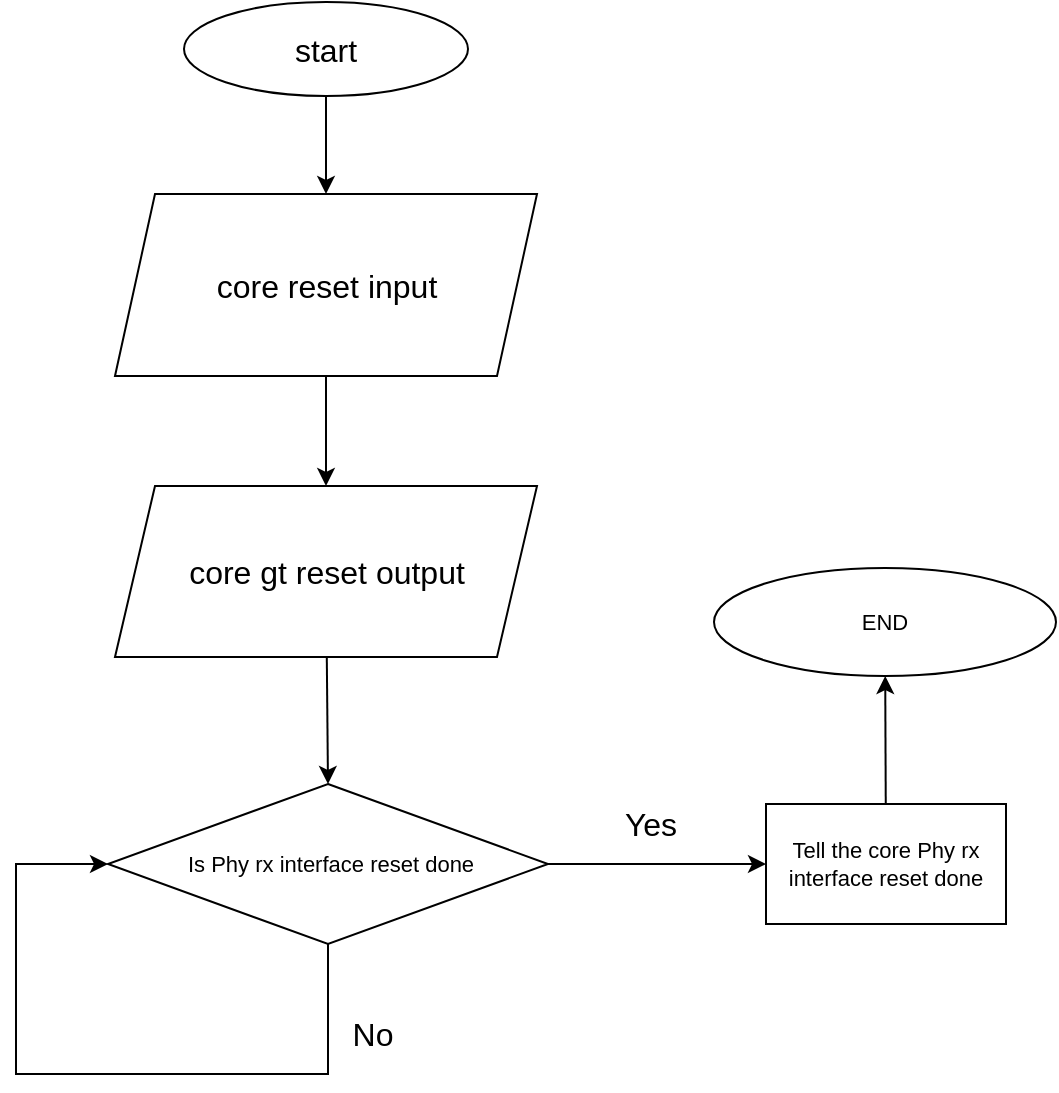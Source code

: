 <mxfile>
    <diagram id="PH01zIgMl0OhUPqZiQ4F" name="reset flow">
        <mxGraphModel dx="1178" dy="555" grid="1" gridSize="1" guides="1" tooltips="1" connect="1" arrows="1" fold="1" page="1" pageScale="1" pageWidth="1169" pageHeight="827" math="0" shadow="0">
            <root>
                <mxCell id="0"/>
                <mxCell id="1" parent="0"/>
                <mxCell id="iVrgBmimAy_vUalIBpS--4" value="" style="edgeStyle=none;html=1;fontSize=16;" parent="1" source="iVrgBmimAy_vUalIBpS--1" target="iVrgBmimAy_vUalIBpS--3" edge="1">
                    <mxGeometry relative="1" as="geometry"/>
                </mxCell>
                <mxCell id="iVrgBmimAy_vUalIBpS--1" value="&lt;font style=&quot;font-size: 16px;&quot;&gt;start&lt;/font&gt;" style="ellipse;whiteSpace=wrap;html=1;fontSize=11;" parent="1" vertex="1">
                    <mxGeometry x="302" y="152" width="142" height="47" as="geometry"/>
                </mxCell>
                <mxCell id="iVrgBmimAy_vUalIBpS--17" value="" style="edgeStyle=none;rounded=0;html=1;fontSize=16;" parent="1" source="iVrgBmimAy_vUalIBpS--3" target="iVrgBmimAy_vUalIBpS--16" edge="1">
                    <mxGeometry relative="1" as="geometry"/>
                </mxCell>
                <mxCell id="iVrgBmimAy_vUalIBpS--3" value="&lt;font style=&quot;font-size: 16px;&quot;&gt;core reset input&lt;/font&gt;" style="shape=parallelogram;perimeter=parallelogramPerimeter;whiteSpace=wrap;html=1;fixedSize=1;fontSize=11;" parent="1" vertex="1">
                    <mxGeometry x="267.5" y="248" width="211" height="91" as="geometry"/>
                </mxCell>
                <mxCell id="iVrgBmimAy_vUalIBpS--12" value="" style="edgeStyle=orthogonalEdgeStyle;rounded=0;html=1;fontSize=16;" parent="1" source="iVrgBmimAy_vUalIBpS--5" target="iVrgBmimAy_vUalIBpS--11" edge="1">
                    <mxGeometry relative="1" as="geometry"/>
                </mxCell>
                <mxCell id="iVrgBmimAy_vUalIBpS--13" value="Yes" style="edgeLabel;html=1;align=center;verticalAlign=middle;resizable=0;points=[];fontSize=16;" parent="iVrgBmimAy_vUalIBpS--12" vertex="1" connectable="0">
                    <mxGeometry x="-0.339" y="3" relative="1" as="geometry">
                        <mxPoint x="15" y="-17" as="offset"/>
                    </mxGeometry>
                </mxCell>
                <mxCell id="iVrgBmimAy_vUalIBpS--5" value="&amp;nbsp;Is Phy rx interface reset done" style="rhombus;whiteSpace=wrap;html=1;fontSize=11;" parent="1" vertex="1">
                    <mxGeometry x="264" y="543" width="220" height="80" as="geometry"/>
                </mxCell>
                <mxCell id="iVrgBmimAy_vUalIBpS--7" style="edgeStyle=orthogonalEdgeStyle;html=1;fontSize=16;rounded=0;exitX=0.5;exitY=1;exitDx=0;exitDy=0;entryX=0;entryY=0.5;entryDx=0;entryDy=0;" parent="1" source="iVrgBmimAy_vUalIBpS--5" target="iVrgBmimAy_vUalIBpS--5" edge="1">
                    <mxGeometry relative="1" as="geometry">
                        <mxPoint x="363" y="770" as="sourcePoint"/>
                        <mxPoint x="287" y="684" as="targetPoint"/>
                        <Array as="points">
                            <mxPoint x="374" y="688"/>
                            <mxPoint x="218" y="688"/>
                            <mxPoint x="218" y="583"/>
                        </Array>
                    </mxGeometry>
                </mxCell>
                <mxCell id="iVrgBmimAy_vUalIBpS--9" value="No" style="edgeLabel;html=1;align=center;verticalAlign=middle;resizable=0;points=[];fontSize=16;" parent="iVrgBmimAy_vUalIBpS--7" vertex="1" connectable="0">
                    <mxGeometry x="-0.672" y="-3" relative="1" as="geometry">
                        <mxPoint x="25" y="-16" as="offset"/>
                    </mxGeometry>
                </mxCell>
                <mxCell id="iVrgBmimAy_vUalIBpS--15" value="" style="rounded=0;html=1;fontSize=16;" parent="1" source="iVrgBmimAy_vUalIBpS--11" target="iVrgBmimAy_vUalIBpS--14" edge="1">
                    <mxGeometry relative="1" as="geometry"/>
                </mxCell>
                <mxCell id="iVrgBmimAy_vUalIBpS--11" value="Tell the core Phy rx interface reset done" style="whiteSpace=wrap;html=1;fontSize=11;" parent="1" vertex="1">
                    <mxGeometry x="593" y="553" width="120" height="60" as="geometry"/>
                </mxCell>
                <mxCell id="iVrgBmimAy_vUalIBpS--14" value="END" style="ellipse;whiteSpace=wrap;html=1;fontSize=11;" parent="1" vertex="1">
                    <mxGeometry x="567" y="435" width="171" height="54" as="geometry"/>
                </mxCell>
                <mxCell id="iVrgBmimAy_vUalIBpS--18" style="edgeStyle=none;rounded=0;html=1;entryX=0.5;entryY=0;entryDx=0;entryDy=0;fontSize=16;" parent="1" source="iVrgBmimAy_vUalIBpS--16" target="iVrgBmimAy_vUalIBpS--5" edge="1">
                    <mxGeometry relative="1" as="geometry"/>
                </mxCell>
                <mxCell id="iVrgBmimAy_vUalIBpS--16" value="&lt;font style=&quot;font-size: 16px;&quot;&gt;core gt reset output&lt;/font&gt;" style="shape=parallelogram;perimeter=parallelogramPerimeter;whiteSpace=wrap;html=1;fixedSize=1;fontSize=11;" parent="1" vertex="1">
                    <mxGeometry x="267.5" y="394" width="211" height="85.5" as="geometry"/>
                </mxCell>
            </root>
        </mxGraphModel>
    </diagram>
    <diagram id="a4yvvFmO50-LNi0fs_L4" name="frame_hierachy">
        <mxGraphModel dx="1178" dy="555" grid="1" gridSize="1" guides="1" tooltips="1" connect="1" arrows="1" fold="1" page="1" pageScale="1" pageWidth="1169" pageHeight="827" math="0" shadow="0">
            <root>
                <mxCell id="0"/>
                <mxCell id="1" parent="0"/>
                <mxCell id="v8HRsV0RRFcLY4EJ3_44-1" value="" style="rounded=0;whiteSpace=wrap;html=1;" parent="1" vertex="1">
                    <mxGeometry x="330" y="200" width="120" height="60" as="geometry"/>
                </mxCell>
                <mxCell id="v8HRsV0RRFcLY4EJ3_44-3" value="" style="endArrow=none;html=1;exitX=0.25;exitY=1;exitDx=0;exitDy=0;entryX=0.25;entryY=0;entryDx=0;entryDy=0;" parent="1" source="v8HRsV0RRFcLY4EJ3_44-1" target="v8HRsV0RRFcLY4EJ3_44-1" edge="1">
                    <mxGeometry width="50" height="50" relative="1" as="geometry">
                        <mxPoint x="470" y="300" as="sourcePoint"/>
                        <mxPoint x="520" y="250" as="targetPoint"/>
                    </mxGeometry>
                </mxCell>
                <mxCell id="v8HRsV0RRFcLY4EJ3_44-4" value="" style="endArrow=none;html=1;exitX=0.5;exitY=1;exitDx=0;exitDy=0;entryX=0.5;entryY=0;entryDx=0;entryDy=0;" parent="1" source="v8HRsV0RRFcLY4EJ3_44-1" target="v8HRsV0RRFcLY4EJ3_44-1" edge="1">
                    <mxGeometry width="50" height="50" relative="1" as="geometry">
                        <mxPoint x="440" y="270.0" as="sourcePoint"/>
                        <mxPoint x="440" y="210" as="targetPoint"/>
                    </mxGeometry>
                </mxCell>
                <mxCell id="v8HRsV0RRFcLY4EJ3_44-5" value="" style="endArrow=none;html=1;exitX=0.75;exitY=1;exitDx=0;exitDy=0;entryX=0.75;entryY=0;entryDx=0;entryDy=0;" parent="1" source="v8HRsV0RRFcLY4EJ3_44-1" target="v8HRsV0RRFcLY4EJ3_44-1" edge="1">
                    <mxGeometry width="50" height="50" relative="1" as="geometry">
                        <mxPoint x="450" y="280.0" as="sourcePoint"/>
                        <mxPoint x="450" y="220" as="targetPoint"/>
                    </mxGeometry>
                </mxCell>
                <mxCell id="v8HRsV0RRFcLY4EJ3_44-6" value="Start of mutil frame&lt;br&gt;set to 1" style="text;html=1;strokeColor=none;fillColor=none;align=center;verticalAlign=middle;whiteSpace=wrap;rounded=0;" parent="1" vertex="1">
                    <mxGeometry x="454" y="216.5" width="120" height="27" as="geometry"/>
                </mxCell>
                <mxCell id="v8HRsV0RRFcLY4EJ3_44-7" value="" style="endArrow=none;html=1;exitX=0;exitY=0;exitDx=0;exitDy=0;" parent="1" source="v8HRsV0RRFcLY4EJ3_44-9" edge="1">
                    <mxGeometry width="50" height="50" relative="1" as="geometry">
                        <mxPoint x="275" y="318" as="sourcePoint"/>
                        <mxPoint x="330" y="260" as="targetPoint"/>
                    </mxGeometry>
                </mxCell>
                <mxCell id="v8HRsV0RRFcLY4EJ3_44-8" value="" style="endArrow=none;html=1;entryX=0.25;entryY=1;entryDx=0;entryDy=0;exitX=1;exitY=0;exitDx=0;exitDy=0;" parent="1" source="v8HRsV0RRFcLY4EJ3_44-9" target="v8HRsV0RRFcLY4EJ3_44-1" edge="1">
                    <mxGeometry width="50" height="50" relative="1" as="geometry">
                        <mxPoint x="409" y="314" as="sourcePoint"/>
                        <mxPoint x="331" y="261" as="targetPoint"/>
                    </mxGeometry>
                </mxCell>
                <mxCell id="v8HRsV0RRFcLY4EJ3_44-9" value="" style="rounded=0;whiteSpace=wrap;html=1;" parent="1" vertex="1">
                    <mxGeometry x="285" y="320" width="120" height="60" as="geometry"/>
                </mxCell>
                <mxCell id="v8HRsV0RRFcLY4EJ3_44-10" value="" style="endArrow=none;html=1;entryX=0.25;entryY=0;entryDx=0;entryDy=0;exitX=0.25;exitY=1;exitDx=0;exitDy=0;" parent="1" source="v8HRsV0RRFcLY4EJ3_44-9" target="v8HRsV0RRFcLY4EJ3_44-9" edge="1">
                    <mxGeometry width="50" height="50" relative="1" as="geometry">
                        <mxPoint x="454" y="377" as="sourcePoint"/>
                        <mxPoint x="504" y="327" as="targetPoint"/>
                    </mxGeometry>
                </mxCell>
                <mxCell id="v8HRsV0RRFcLY4EJ3_44-11" value="" style="endArrow=none;html=1;entryX=0.5;entryY=0;entryDx=0;entryDy=0;exitX=0.5;exitY=1;exitDx=0;exitDy=0;" parent="1" source="v8HRsV0RRFcLY4EJ3_44-9" target="v8HRsV0RRFcLY4EJ3_44-9" edge="1">
                    <mxGeometry width="50" height="50" relative="1" as="geometry">
                        <mxPoint x="336" y="382" as="sourcePoint"/>
                        <mxPoint x="336" y="322" as="targetPoint"/>
                    </mxGeometry>
                </mxCell>
                <mxCell id="v8HRsV0RRFcLY4EJ3_44-12" value="" style="endArrow=none;html=1;entryX=0.75;entryY=0;entryDx=0;entryDy=0;exitX=0.75;exitY=1;exitDx=0;exitDy=0;" parent="1" source="v8HRsV0RRFcLY4EJ3_44-9" target="v8HRsV0RRFcLY4EJ3_44-9" edge="1">
                    <mxGeometry width="50" height="50" relative="1" as="geometry">
                        <mxPoint x="369" y="391" as="sourcePoint"/>
                        <mxPoint x="369" y="331" as="targetPoint"/>
                    </mxGeometry>
                </mxCell>
                <mxCell id="v8HRsV0RRFcLY4EJ3_44-27" style="edgeStyle=none;html=1;entryX=0;entryY=0.5;entryDx=0;entryDy=0;fontSize=11;" parent="1" source="v8HRsV0RRFcLY4EJ3_44-13" target="v8HRsV0RRFcLY4EJ3_44-26" edge="1">
                    <mxGeometry relative="1" as="geometry"/>
                </mxCell>
                <mxCell id="v8HRsV0RRFcLY4EJ3_44-13" value="Start of frame&lt;br&gt;set to 0101" style="text;html=1;strokeColor=none;fillColor=none;align=center;verticalAlign=middle;whiteSpace=wrap;rounded=0;" parent="1" vertex="1">
                    <mxGeometry x="408" y="329.5" width="92" height="42" as="geometry"/>
                </mxCell>
                <mxCell id="v8HRsV0RRFcLY4EJ3_44-15" value="" style="shape=curlyBracket;whiteSpace=wrap;html=1;rounded=1;labelPosition=left;verticalLabelPosition=middle;align=right;verticalAlign=middle;rotation=-90;" parent="1" vertex="1">
                    <mxGeometry x="365.5" y="363.5" width="20" height="59" as="geometry"/>
                </mxCell>
                <mxCell id="v8HRsV0RRFcLY4EJ3_44-22" style="edgeStyle=none;html=1;fontSize=11;entryX=0.5;entryY=0;entryDx=0;entryDy=0;" parent="1" source="v8HRsV0RRFcLY4EJ3_44-16" target="v8HRsV0RRFcLY4EJ3_44-23" edge="1">
                    <mxGeometry relative="1" as="geometry">
                        <mxPoint x="402" y="424" as="targetPoint"/>
                    </mxGeometry>
                </mxCell>
                <mxCell id="v8HRsV0RRFcLY4EJ3_44-16" value="0" style="text;html=1;strokeColor=none;fillColor=none;align=center;verticalAlign=middle;whiteSpace=wrap;rounded=0;" parent="1" vertex="1">
                    <mxGeometry x="388" y="338" width="26" height="27" as="geometry"/>
                </mxCell>
                <mxCell id="v8HRsV0RRFcLY4EJ3_44-17" value="31" style="text;html=1;strokeColor=none;fillColor=none;align=center;verticalAlign=middle;whiteSpace=wrap;rounded=0;" parent="1" vertex="1">
                    <mxGeometry x="279" y="338" width="26" height="27" as="geometry"/>
                </mxCell>
                <mxCell id="v8HRsV0RRFcLY4EJ3_44-18" value="" style="shape=curlyBracket;whiteSpace=wrap;html=1;rounded=1;labelPosition=left;verticalLabelPosition=middle;align=right;verticalAlign=middle;rotation=-90;" parent="1" vertex="1">
                    <mxGeometry x="305" y="363.5" width="20" height="59" as="geometry"/>
                </mxCell>
                <mxCell id="v8HRsV0RRFcLY4EJ3_44-25" style="edgeStyle=none;html=1;entryX=0.75;entryY=0;entryDx=0;entryDy=0;fontSize=11;" parent="1" source="v8HRsV0RRFcLY4EJ3_44-19" target="v8HRsV0RRFcLY4EJ3_44-24" edge="1">
                    <mxGeometry relative="1" as="geometry"/>
                </mxCell>
                <mxCell id="v8HRsV0RRFcLY4EJ3_44-19" value="16" style="text;html=1;strokeColor=none;fillColor=none;align=center;verticalAlign=middle;whiteSpace=wrap;rounded=0;" parent="1" vertex="1">
                    <mxGeometry x="322" y="338" width="26" height="27" as="geometry"/>
                </mxCell>
                <mxCell id="v8HRsV0RRFcLY4EJ3_44-23" value="start of [7:0]" style="text;html=1;strokeColor=none;fillColor=none;align=center;verticalAlign=middle;whiteSpace=wrap;rounded=0;" parent="1" vertex="1">
                    <mxGeometry x="360" y="422" width="82" height="27" as="geometry"/>
                </mxCell>
                <mxCell id="v8HRsV0RRFcLY4EJ3_44-24" value="start of [23:16]" style="text;html=1;strokeColor=none;fillColor=none;align=center;verticalAlign=middle;whiteSpace=wrap;rounded=0;" parent="1" vertex="1">
                    <mxGeometry x="274" y="422" width="82" height="27" as="geometry"/>
                </mxCell>
                <mxCell id="v8HRsV0RRFcLY4EJ3_44-26" value="lane 0" style="text;html=1;strokeColor=none;fillColor=none;align=center;verticalAlign=middle;whiteSpace=wrap;rounded=0;fontSize=11;" parent="1" vertex="1">
                    <mxGeometry x="525" y="337.5" width="49" height="26" as="geometry"/>
                </mxCell>
                <mxCell id="v8HRsV0RRFcLY4EJ3_44-28" value="" style="rounded=0;whiteSpace=wrap;html=1;" parent="1" vertex="1">
                    <mxGeometry x="286" y="453" width="120" height="60" as="geometry"/>
                </mxCell>
                <mxCell id="v8HRsV0RRFcLY4EJ3_44-29" value="" style="endArrow=none;html=1;entryX=0.25;entryY=0;entryDx=0;entryDy=0;exitX=0.25;exitY=1;exitDx=0;exitDy=0;" parent="1" source="v8HRsV0RRFcLY4EJ3_44-28" target="v8HRsV0RRFcLY4EJ3_44-28" edge="1">
                    <mxGeometry width="50" height="50" relative="1" as="geometry">
                        <mxPoint x="455" y="510" as="sourcePoint"/>
                        <mxPoint x="505" y="460" as="targetPoint"/>
                    </mxGeometry>
                </mxCell>
                <mxCell id="v8HRsV0RRFcLY4EJ3_44-30" value="" style="endArrow=none;html=1;entryX=0.5;entryY=0;entryDx=0;entryDy=0;exitX=0.5;exitY=1;exitDx=0;exitDy=0;" parent="1" source="v8HRsV0RRFcLY4EJ3_44-28" target="v8HRsV0RRFcLY4EJ3_44-28" edge="1">
                    <mxGeometry width="50" height="50" relative="1" as="geometry">
                        <mxPoint x="337" y="515" as="sourcePoint"/>
                        <mxPoint x="337" y="455" as="targetPoint"/>
                    </mxGeometry>
                </mxCell>
                <mxCell id="v8HRsV0RRFcLY4EJ3_44-31" value="" style="endArrow=none;html=1;entryX=0.75;entryY=0;entryDx=0;entryDy=0;exitX=0.75;exitY=1;exitDx=0;exitDy=0;" parent="1" source="v8HRsV0RRFcLY4EJ3_44-28" target="v8HRsV0RRFcLY4EJ3_44-28" edge="1">
                    <mxGeometry width="50" height="50" relative="1" as="geometry">
                        <mxPoint x="370" y="524" as="sourcePoint"/>
                        <mxPoint x="370" y="464" as="targetPoint"/>
                    </mxGeometry>
                </mxCell>
                <mxCell id="v8HRsV0RRFcLY4EJ3_44-32" style="edgeStyle=none;html=1;entryX=0;entryY=0.5;entryDx=0;entryDy=0;fontSize=11;" parent="1" source="v8HRsV0RRFcLY4EJ3_44-33" target="v8HRsV0RRFcLY4EJ3_44-43" edge="1">
                    <mxGeometry relative="1" as="geometry"/>
                </mxCell>
                <mxCell id="v8HRsV0RRFcLY4EJ3_44-33" value="Start of frame&lt;br&gt;set to 0101" style="text;html=1;strokeColor=none;fillColor=none;align=center;verticalAlign=middle;whiteSpace=wrap;rounded=0;" parent="1" vertex="1">
                    <mxGeometry x="409" y="462.5" width="92" height="42" as="geometry"/>
                </mxCell>
                <mxCell id="v8HRsV0RRFcLY4EJ3_44-34" value="" style="shape=curlyBracket;whiteSpace=wrap;html=1;rounded=1;labelPosition=left;verticalLabelPosition=middle;align=right;verticalAlign=middle;rotation=-90;" parent="1" vertex="1">
                    <mxGeometry x="366.5" y="496.5" width="20" height="59" as="geometry"/>
                </mxCell>
                <mxCell id="v8HRsV0RRFcLY4EJ3_44-35" style="edgeStyle=none;html=1;fontSize=11;entryX=0.5;entryY=0;entryDx=0;entryDy=0;" parent="1" source="v8HRsV0RRFcLY4EJ3_44-36" target="v8HRsV0RRFcLY4EJ3_44-41" edge="1">
                    <mxGeometry relative="1" as="geometry">
                        <mxPoint x="403" y="557" as="targetPoint"/>
                    </mxGeometry>
                </mxCell>
                <mxCell id="v8HRsV0RRFcLY4EJ3_44-36" value="0" style="text;html=1;strokeColor=none;fillColor=none;align=center;verticalAlign=middle;whiteSpace=wrap;rounded=0;" parent="1" vertex="1">
                    <mxGeometry x="389" y="471" width="26" height="27" as="geometry"/>
                </mxCell>
                <mxCell id="v8HRsV0RRFcLY4EJ3_44-37" value="31" style="text;html=1;strokeColor=none;fillColor=none;align=center;verticalAlign=middle;whiteSpace=wrap;rounded=0;" parent="1" vertex="1">
                    <mxGeometry x="280" y="471" width="26" height="27" as="geometry"/>
                </mxCell>
                <mxCell id="v8HRsV0RRFcLY4EJ3_44-38" value="" style="shape=curlyBracket;whiteSpace=wrap;html=1;rounded=1;labelPosition=left;verticalLabelPosition=middle;align=right;verticalAlign=middle;rotation=-90;" parent="1" vertex="1">
                    <mxGeometry x="306" y="496.5" width="20" height="59" as="geometry"/>
                </mxCell>
                <mxCell id="v8HRsV0RRFcLY4EJ3_44-39" style="edgeStyle=none;html=1;entryX=0.75;entryY=0;entryDx=0;entryDy=0;fontSize=11;" parent="1" source="v8HRsV0RRFcLY4EJ3_44-40" target="v8HRsV0RRFcLY4EJ3_44-42" edge="1">
                    <mxGeometry relative="1" as="geometry"/>
                </mxCell>
                <mxCell id="v8HRsV0RRFcLY4EJ3_44-40" value="16" style="text;html=1;strokeColor=none;fillColor=none;align=center;verticalAlign=middle;whiteSpace=wrap;rounded=0;" parent="1" vertex="1">
                    <mxGeometry x="323" y="471" width="26" height="27" as="geometry"/>
                </mxCell>
                <mxCell id="v8HRsV0RRFcLY4EJ3_44-41" value="start of [39:32]" style="text;html=1;strokeColor=none;fillColor=none;align=center;verticalAlign=middle;whiteSpace=wrap;rounded=0;" parent="1" vertex="1">
                    <mxGeometry x="361" y="555" width="82" height="27" as="geometry"/>
                </mxCell>
                <mxCell id="v8HRsV0RRFcLY4EJ3_44-42" value="start of [63:48]" style="text;html=1;strokeColor=none;fillColor=none;align=center;verticalAlign=middle;whiteSpace=wrap;rounded=0;" parent="1" vertex="1">
                    <mxGeometry x="275" y="555" width="82" height="27" as="geometry"/>
                </mxCell>
                <mxCell id="v8HRsV0RRFcLY4EJ3_44-43" value="lane 1" style="text;html=1;strokeColor=none;fillColor=none;align=center;verticalAlign=middle;whiteSpace=wrap;rounded=0;fontSize=11;" parent="1" vertex="1">
                    <mxGeometry x="526" y="470.5" width="49" height="26" as="geometry"/>
                </mxCell>
            </root>
        </mxGraphModel>
    </diagram>
    <diagram id="tujFjBoTCaB5AzK2yjG1" name="JESD204C simulation">
        <mxGraphModel dx="1178" dy="555" grid="1" gridSize="1" guides="1" tooltips="1" connect="1" arrows="1" fold="1" page="1" pageScale="1" pageWidth="1169" pageHeight="827" math="0" shadow="0">
            <root>
                <mxCell id="0"/>
                <mxCell id="1" parent="0"/>
                <mxCell id="D2yyRr6AeVSQP-ZqZAwJ-26" value="" style="group;fillColor=#f8cecc;strokeColor=#b85450;" parent="1" vertex="1" connectable="0">
                    <mxGeometry x="67" y="469" width="641" height="296" as="geometry"/>
                </mxCell>
                <mxCell id="0UUY5VTgBKIBGnPjiiq7-2" value="JESD204C&lt;br&gt;PHY" style="rounded=0;whiteSpace=wrap;html=1;fontSize=10;" parent="D2yyRr6AeVSQP-ZqZAwJ-26" vertex="1">
                    <mxGeometry x="464" y="105" width="120" height="191" as="geometry"/>
                </mxCell>
                <mxCell id="D2yyRr6AeVSQP-ZqZAwJ-1" value="Pattern_gen" style="rounded=0;whiteSpace=wrap;html=1;fontSize=10;" parent="D2yyRr6AeVSQP-ZqZAwJ-26" vertex="1">
                    <mxGeometry x="52" y="189" width="120" height="82" as="geometry"/>
                </mxCell>
                <mxCell id="D2yyRr6AeVSQP-ZqZAwJ-11" style="edgeStyle=entityRelationEdgeStyle;rounded=1;html=1;entryX=0;entryY=0.25;entryDx=0;entryDy=0;strokeWidth=1;fontSize=10;startArrow=none;startFill=0;endArrow=classic;endFill=1;" parent="D2yyRr6AeVSQP-ZqZAwJ-26" source="D2yyRr6AeVSQP-ZqZAwJ-2" target="0UUY5VTgBKIBGnPjiiq7-2" edge="1">
                    <mxGeometry relative="1" as="geometry"/>
                </mxCell>
                <mxCell id="D2yyRr6AeVSQP-ZqZAwJ-2" value="AXI_interconnect" style="rounded=0;whiteSpace=wrap;html=1;fontSize=10;" parent="D2yyRr6AeVSQP-ZqZAwJ-26" vertex="1">
                    <mxGeometry x="52" y="75" width="120" height="82" as="geometry"/>
                </mxCell>
                <mxCell id="D2yyRr6AeVSQP-ZqZAwJ-18" style="edgeStyle=elbowEdgeStyle;rounded=1;html=1;entryX=0;entryY=0.75;entryDx=0;entryDy=0;strokeWidth=1;fontSize=9;startArrow=none;startFill=0;endArrow=classic;endFill=1;elbow=vertical;" parent="D2yyRr6AeVSQP-ZqZAwJ-26" source="D2yyRr6AeVSQP-ZqZAwJ-3" target="0UUY5VTgBKIBGnPjiiq7-2" edge="1">
                    <mxGeometry relative="1" as="geometry"/>
                </mxCell>
                <mxCell id="D2yyRr6AeVSQP-ZqZAwJ-19" value="gt lane * 8" style="edgeLabel;html=1;align=center;verticalAlign=middle;resizable=0;points=[];fontSize=9;labelBackgroundColor=none;" parent="D2yyRr6AeVSQP-ZqZAwJ-18" vertex="1" connectable="0">
                    <mxGeometry x="-0.059" relative="1" as="geometry">
                        <mxPoint x="-1" y="-10" as="offset"/>
                    </mxGeometry>
                </mxCell>
                <mxCell id="D2yyRr6AeVSQP-ZqZAwJ-3" value="JESD204 Tx core" style="rounded=0;whiteSpace=wrap;html=1;fontSize=10;" parent="D2yyRr6AeVSQP-ZqZAwJ-26" vertex="1">
                    <mxGeometry x="273" y="172" width="120" height="116" as="geometry"/>
                </mxCell>
                <mxCell id="D2yyRr6AeVSQP-ZqZAwJ-5" style="edgeStyle=none;rounded=0;html=1;entryX=0;entryY=0.5;entryDx=0;entryDy=0;strokeWidth=1;fontSize=10;startArrow=none;startFill=0;endArrow=classic;endFill=1;" parent="D2yyRr6AeVSQP-ZqZAwJ-26" source="D2yyRr6AeVSQP-ZqZAwJ-1" target="D2yyRr6AeVSQP-ZqZAwJ-3" edge="1">
                    <mxGeometry relative="1" as="geometry"/>
                </mxCell>
                <mxCell id="D2yyRr6AeVSQP-ZqZAwJ-6" value="AXI_Stream" style="edgeLabel;html=1;align=center;verticalAlign=middle;resizable=0;points=[];fontSize=10;labelBackgroundColor=none;" parent="D2yyRr6AeVSQP-ZqZAwJ-5" vertex="1" connectable="0">
                    <mxGeometry x="-0.253" y="2" relative="1" as="geometry">
                        <mxPoint x="6" y="-7" as="offset"/>
                    </mxGeometry>
                </mxCell>
                <mxCell id="D2yyRr6AeVSQP-ZqZAwJ-10" style="edgeStyle=entityRelationEdgeStyle;rounded=1;html=1;entryX=0;entryY=0.25;entryDx=0;entryDy=0;strokeWidth=1;fontSize=10;startArrow=none;startFill=0;endArrow=classic;endFill=1;" parent="D2yyRr6AeVSQP-ZqZAwJ-26" source="D2yyRr6AeVSQP-ZqZAwJ-2" target="D2yyRr6AeVSQP-ZqZAwJ-3" edge="1">
                    <mxGeometry relative="1" as="geometry"/>
                </mxCell>
                <mxCell id="D2yyRr6AeVSQP-ZqZAwJ-23" style="edgeStyle=elbowEdgeStyle;rounded=1;elbow=vertical;html=1;strokeWidth=1;fontSize=9;startArrow=none;startFill=0;endArrow=classic;endFill=1;" parent="D2yyRr6AeVSQP-ZqZAwJ-26" source="D2yyRr6AeVSQP-ZqZAwJ-4" edge="1">
                    <mxGeometry relative="1" as="geometry">
                        <mxPoint x="498" y="59" as="targetPoint"/>
                    </mxGeometry>
                </mxCell>
                <mxCell id="D2yyRr6AeVSQP-ZqZAwJ-24" value="AXI_Streaam" style="edgeLabel;html=1;align=center;verticalAlign=middle;resizable=0;points=[];fontSize=9;labelBackgroundColor=none;" parent="D2yyRr6AeVSQP-ZqZAwJ-23" vertex="1" connectable="0">
                    <mxGeometry x="0.108" y="1" relative="1" as="geometry">
                        <mxPoint x="-11" y="-7" as="offset"/>
                    </mxGeometry>
                </mxCell>
                <mxCell id="D2yyRr6AeVSQP-ZqZAwJ-4" value="JESD204 Rx core" style="rounded=0;whiteSpace=wrap;html=1;fontSize=10;" parent="D2yyRr6AeVSQP-ZqZAwJ-26" vertex="1">
                    <mxGeometry x="271" width="120" height="116" as="geometry"/>
                </mxCell>
                <mxCell id="D2yyRr6AeVSQP-ZqZAwJ-21" style="edgeStyle=elbowEdgeStyle;rounded=1;elbow=vertical;html=1;entryX=1;entryY=0.75;entryDx=0;entryDy=0;strokeWidth=1;fontSize=9;startArrow=none;startFill=0;endArrow=classic;endFill=1;exitX=1;exitY=0.5;exitDx=0;exitDy=0;" parent="D2yyRr6AeVSQP-ZqZAwJ-26" source="0UUY5VTgBKIBGnPjiiq7-2" target="D2yyRr6AeVSQP-ZqZAwJ-4" edge="1">
                    <mxGeometry relative="1" as="geometry">
                        <Array as="points">
                            <mxPoint x="641" y="127"/>
                            <mxPoint x="469" y="84"/>
                        </Array>
                    </mxGeometry>
                </mxCell>
                <mxCell id="D2yyRr6AeVSQP-ZqZAwJ-22" value="gt lane * 8" style="edgeLabel;html=1;align=center;verticalAlign=middle;resizable=0;points=[];fontSize=9;labelBackgroundColor=none;" parent="D2yyRr6AeVSQP-ZqZAwJ-21" vertex="1" connectable="0">
                    <mxGeometry x="-0.018" y="-1" relative="1" as="geometry">
                        <mxPoint y="-10" as="offset"/>
                    </mxGeometry>
                </mxCell>
                <mxCell id="D2yyRr6AeVSQP-ZqZAwJ-12" style="edgeStyle=entityRelationEdgeStyle;rounded=1;html=1;entryX=0;entryY=0.25;entryDx=0;entryDy=0;strokeWidth=1;fontSize=10;startArrow=none;startFill=0;endArrow=classic;endFill=1;" parent="D2yyRr6AeVSQP-ZqZAwJ-26" source="D2yyRr6AeVSQP-ZqZAwJ-2" target="D2yyRr6AeVSQP-ZqZAwJ-4" edge="1">
                    <mxGeometry relative="1" as="geometry"/>
                </mxCell>
                <mxCell id="D2yyRr6AeVSQP-ZqZAwJ-8" value="" style="endArrow=classic;html=1;rounded=0;strokeWidth=1;fontSize=10;entryX=0;entryY=0.5;entryDx=0;entryDy=0;" parent="D2yyRr6AeVSQP-ZqZAwJ-26" target="D2yyRr6AeVSQP-ZqZAwJ-2" edge="1">
                    <mxGeometry width="50" height="50" relative="1" as="geometry">
                        <mxPoint y="116" as="sourcePoint"/>
                        <mxPoint x="17" y="108" as="targetPoint"/>
                    </mxGeometry>
                </mxCell>
                <mxCell id="D2yyRr6AeVSQP-ZqZAwJ-9" value="SAXI" style="text;html=1;align=center;verticalAlign=middle;resizable=0;points=[];autosize=1;strokeColor=none;fillColor=none;fontSize=10;" parent="D2yyRr6AeVSQP-ZqZAwJ-26" vertex="1">
                    <mxGeometry y="91" width="42" height="25" as="geometry"/>
                </mxCell>
                <mxCell id="D2yyRr6AeVSQP-ZqZAwJ-14" value="M1_AXI" style="text;html=1;strokeColor=none;fillColor=none;align=center;verticalAlign=middle;whiteSpace=wrap;rounded=0;fontSize=9;" parent="D2yyRr6AeVSQP-ZqZAwJ-26" vertex="1">
                    <mxGeometry x="212" y="63" width="55" height="25" as="geometry"/>
                </mxCell>
                <mxCell id="D2yyRr6AeVSQP-ZqZAwJ-16" value="M0_AXI" style="text;html=1;strokeColor=none;fillColor=none;align=center;verticalAlign=middle;whiteSpace=wrap;rounded=0;fontSize=9;" parent="D2yyRr6AeVSQP-ZqZAwJ-26" vertex="1">
                    <mxGeometry x="223" y="126" width="55" height="25" as="geometry"/>
                </mxCell>
                <mxCell id="D2yyRr6AeVSQP-ZqZAwJ-17" value="M2_AXI" style="text;html=1;strokeColor=none;fillColor=none;align=center;verticalAlign=middle;whiteSpace=wrap;rounded=0;fontSize=9;" parent="D2yyRr6AeVSQP-ZqZAwJ-26" vertex="1">
                    <mxGeometry x="176" y="155" width="55" height="25" as="geometry"/>
                </mxCell>
                <mxCell id="D2yyRr6AeVSQP-ZqZAwJ-20" value="" style="endArrow=none;html=1;rounded=1;strokeWidth=1;fontSize=9;elbow=vertical;" parent="D2yyRr6AeVSQP-ZqZAwJ-26" edge="1">
                    <mxGeometry width="50" height="50" relative="1" as="geometry">
                        <mxPoint x="421" y="253" as="sourcePoint"/>
                        <mxPoint x="434" y="244" as="targetPoint"/>
                    </mxGeometry>
                </mxCell>
                <mxCell id="D2yyRr6AeVSQP-ZqZAwJ-25" value="" style="endArrow=none;html=1;rounded=1;strokeWidth=1;fontSize=9;elbow=vertical;" parent="D2yyRr6AeVSQP-ZqZAwJ-26" edge="1">
                    <mxGeometry width="50" height="50" relative="1" as="geometry">
                        <mxPoint x="568" y="91" as="sourcePoint"/>
                        <mxPoint x="581" y="82" as="targetPoint"/>
                    </mxGeometry>
                </mxCell>
                <mxCell id="D2yyRr6AeVSQP-ZqZAwJ-27" value="TB" style="text;html=1;strokeColor=none;fillColor=none;align=center;verticalAlign=middle;whiteSpace=wrap;rounded=0;fontSize=9;" parent="D2yyRr6AeVSQP-ZqZAwJ-26" vertex="1">
                    <mxGeometry x="-3" y="262" width="60" height="30" as="geometry"/>
                </mxCell>
            </root>
        </mxGraphModel>
    </diagram>
    <diagram id="gzphLX5vx2KpRDX8gw2y" name="JESD204C real architecture">
        <mxGraphModel dx="1178" dy="555" grid="1" gridSize="1" guides="1" tooltips="1" connect="1" arrows="1" fold="1" page="1" pageScale="1" pageWidth="1169" pageHeight="827" math="0" shadow="0">
            <root>
                <mxCell id="0"/>
                <mxCell id="1" parent="0"/>
                <mxCell id="86" value="" style="rounded=0;whiteSpace=wrap;html=1;fontSize=10;" parent="1" vertex="1">
                    <mxGeometry x="109" y="185" width="446" height="355" as="geometry"/>
                </mxCell>
                <mxCell id="2" value="Digital Donw Converter(DDC)&lt;br&gt;Block" style="rounded=0;whiteSpace=wrap;html=1;" parent="1" vertex="1">
                    <mxGeometry x="172" y="233" width="120" height="233" as="geometry"/>
                </mxCell>
                <mxCell id="3" value="" style="endArrow=classic;html=1;entryX=0.5;entryY=1;entryDx=0;entryDy=0;" parent="1" target="2" edge="1">
                    <mxGeometry width="50" height="50" relative="1" as="geometry">
                        <mxPoint x="232" y="535" as="sourcePoint"/>
                        <mxPoint x="279" y="488" as="targetPoint"/>
                    </mxGeometry>
                </mxCell>
                <mxCell id="5" value="JMODE 1&lt;br&gt;" style="edgeLabel;html=1;align=center;verticalAlign=middle;resizable=0;points=[];" parent="3" vertex="1" connectable="0">
                    <mxGeometry x="0.307" y="3" relative="1" as="geometry">
                        <mxPoint x="30" y="9" as="offset"/>
                    </mxGeometry>
                </mxCell>
                <mxCell id="58" value="" style="group" parent="1" vertex="1" connectable="0">
                    <mxGeometry x="369" y="382" width="221" height="121" as="geometry"/>
                </mxCell>
                <mxCell id="59" value="JESD204C&lt;br&gt;Link B" style="rounded=0;whiteSpace=wrap;html=1;container=0;" parent="58" vertex="1">
                    <mxGeometry width="72" height="121" as="geometry"/>
                </mxCell>
                <mxCell id="60" style="edgeStyle=none;html=1;exitX=1;exitY=0.25;exitDx=0;exitDy=0;fontSize=5;endArrow=none;endFill=0;entryX=0;entryY=0.5;entryDx=0;entryDy=0;" parent="58" source="59" target="67" edge="1">
                    <mxGeometry relative="1" as="geometry">
                        <mxPoint x="96" y="30.192" as="targetPoint"/>
                    </mxGeometry>
                </mxCell>
                <mxCell id="61" style="edgeStyle=none;html=1;exitX=1;exitY=0.75;exitDx=0;exitDy=0;fontSize=5;endArrow=none;endFill=0;entryX=0;entryY=0.5;entryDx=0;entryDy=0;" parent="58" source="59" target="73" edge="1">
                    <mxGeometry relative="1" as="geometry">
                        <mxPoint x="107" y="103.0" as="targetPoint"/>
                    </mxGeometry>
                </mxCell>
                <mxCell id="62" value="&lt;font style=&quot;font-size: 10px;&quot;&gt;。。。&lt;/font&gt;" style="text;html=1;strokeColor=none;fillColor=none;align=center;verticalAlign=middle;whiteSpace=wrap;rounded=0;fontSize=5;horizontal=0;container=0;" parent="58" vertex="1">
                    <mxGeometry x="138" y="51" width="34" height="19" as="geometry"/>
                </mxCell>
                <mxCell id="63" style="edgeStyle=none;html=1;exitX=0.5;exitY=0;exitDx=0;exitDy=0;endArrow=box;endFill=0;" parent="58" source="67" edge="1">
                    <mxGeometry relative="1" as="geometry">
                        <mxPoint x="190" y="22.714" as="targetPoint"/>
                    </mxGeometry>
                </mxCell>
                <mxCell id="64" style="edgeStyle=none;html=1;endArrow=box;endFill=0;" parent="58" source="68" edge="1">
                    <mxGeometry relative="1" as="geometry">
                        <mxPoint x="190" y="39.5" as="targetPoint"/>
                    </mxGeometry>
                </mxCell>
                <mxCell id="65" value="&lt;font style=&quot;font-size: 10px;&quot;&gt;DB0+&lt;/font&gt;" style="text;html=1;strokeColor=none;fillColor=none;align=center;verticalAlign=middle;whiteSpace=wrap;rounded=0;spacing=0;horizontal=1;container=0;fontSize=10;" parent="58" vertex="1">
                    <mxGeometry x="193" y="11" width="28" height="23" as="geometry"/>
                </mxCell>
                <mxCell id="66" value="&lt;font style=&quot;font-size: 10px;&quot;&gt;DB0-&lt;/font&gt;" style="text;html=1;strokeColor=none;fillColor=none;align=center;verticalAlign=middle;whiteSpace=wrap;rounded=0;spacing=0;horizontal=1;container=0;fontSize=10;" parent="58" vertex="1">
                    <mxGeometry x="193" y="28" width="28" height="23" as="geometry"/>
                </mxCell>
                <mxCell id="67" value="" style="triangle;whiteSpace=wrap;html=1;container=0;" parent="58" vertex="1">
                    <mxGeometry x="113" y="15" width="30" height="30" as="geometry"/>
                </mxCell>
                <mxCell id="68" value="" style="ellipse;whiteSpace=wrap;html=1;container=0;" parent="58" vertex="1">
                    <mxGeometry x="127" y="37" width="5" height="5" as="geometry"/>
                </mxCell>
                <mxCell id="69" style="edgeStyle=none;html=1;exitX=0.5;exitY=0;exitDx=0;exitDy=0;endArrow=box;endFill=0;" parent="58" edge="1">
                    <mxGeometry relative="1" as="geometry">
                        <mxPoint x="190" y="83.714" as="targetPoint"/>
                        <mxPoint x="128" y="83.5" as="sourcePoint"/>
                    </mxGeometry>
                </mxCell>
                <mxCell id="70" style="edgeStyle=none;html=1;endArrow=box;endFill=0;" parent="58" edge="1">
                    <mxGeometry relative="1" as="geometry">
                        <mxPoint x="190" y="100.5" as="targetPoint"/>
                        <mxPoint x="132.0" y="100.5" as="sourcePoint"/>
                    </mxGeometry>
                </mxCell>
                <mxCell id="71" value="&lt;font style=&quot;font-size: 10px;&quot;&gt;DB7+&lt;/font&gt;" style="text;html=1;strokeColor=none;fillColor=none;align=center;verticalAlign=middle;whiteSpace=wrap;rounded=0;spacing=0;horizontal=1;container=0;fontSize=10;" parent="58" vertex="1">
                    <mxGeometry x="193" y="72" width="28" height="23" as="geometry"/>
                </mxCell>
                <mxCell id="72" value="&lt;font style=&quot;font-size: 10px;&quot;&gt;DB7-&lt;/font&gt;" style="text;html=1;strokeColor=none;fillColor=none;align=center;verticalAlign=middle;whiteSpace=wrap;rounded=0;spacing=0;horizontal=1;container=0;fontSize=10;" parent="58" vertex="1">
                    <mxGeometry x="193" y="89" width="28" height="23" as="geometry"/>
                </mxCell>
                <mxCell id="73" value="" style="triangle;whiteSpace=wrap;html=1;container=0;" parent="58" vertex="1">
                    <mxGeometry x="114" y="76" width="30" height="30" as="geometry"/>
                </mxCell>
                <mxCell id="74" value="" style="ellipse;whiteSpace=wrap;html=1;container=0;" parent="58" vertex="1">
                    <mxGeometry x="128" y="98" width="5" height="5" as="geometry"/>
                </mxCell>
                <mxCell id="77" value="" style="endArrow=classic;html=1;rounded=0;fontSize=5;entryX=0;entryY=0.5;entryDx=0;entryDy=0;exitX=0.998;exitY=0.139;exitDx=0;exitDy=0;exitPerimeter=0;" parent="1" source="2" target="7" edge="1">
                    <mxGeometry width="50" height="50" relative="1" as="geometry">
                        <mxPoint x="296" y="306" as="sourcePoint"/>
                        <mxPoint x="346" y="256" as="targetPoint"/>
                    </mxGeometry>
                </mxCell>
                <mxCell id="78" value="" style="endArrow=classic;html=1;rounded=0;fontSize=5;entryX=0;entryY=0.5;entryDx=0;entryDy=0;exitX=1.002;exitY=0.898;exitDx=0;exitDy=0;exitPerimeter=0;" parent="1" source="2" target="59" edge="1">
                    <mxGeometry width="50" height="50" relative="1" as="geometry">
                        <mxPoint x="291.76" y="386.997" as="sourcePoint"/>
                        <mxPoint x="369" y="387.11" as="targetPoint"/>
                    </mxGeometry>
                </mxCell>
                <mxCell id="81" value="&lt;font style=&quot;font-size: 20px;&quot;&gt;....&lt;/font&gt;" style="text;html=1;strokeColor=none;fillColor=none;align=center;verticalAlign=middle;whiteSpace=wrap;rounded=0;fontSize=5;" parent="1" vertex="1">
                    <mxGeometry x="98" y="350" width="60" height="30" as="geometry"/>
                </mxCell>
                <mxCell id="82" value="ADC&amp;nbsp;" style="text;html=1;strokeColor=none;fillColor=none;align=center;verticalAlign=middle;whiteSpace=wrap;rounded=0;fontSize=20;" parent="1" vertex="1">
                    <mxGeometry x="480" y="510" width="60" height="30" as="geometry"/>
                </mxCell>
                <mxCell id="83" style="edgeStyle=elbowEdgeStyle;rounded=0;html=1;exitX=0.25;exitY=1;exitDx=0;exitDy=0;entryX=0.25;entryY=0;entryDx=0;entryDy=0;fontSize=10;endArrow=none;endFill=0;startArrow=classic;startFill=1;" parent="1" source="7" target="59" edge="1">
                    <mxGeometry relative="1" as="geometry"/>
                </mxCell>
                <mxCell id="84" style="edgeStyle=elbowEdgeStyle;rounded=0;html=1;exitX=0.75;exitY=0;exitDx=0;exitDy=0;entryX=0.75;entryY=1;entryDx=0;entryDy=0;fontSize=10;endArrow=classic;endFill=1;startArrow=block;startFill=1;" parent="1" source="59" target="7" edge="1">
                    <mxGeometry relative="1" as="geometry"/>
                </mxCell>
                <mxCell id="90" style="rounded=0;html=1;exitX=1;exitY=0.5;exitDx=0;exitDy=0;fontSize=10;startArrow=none;startFill=0;endArrow=none;endFill=0;" parent="1" source="85" edge="1">
                    <mxGeometry relative="1" as="geometry">
                        <mxPoint x="482" y="351" as="sourcePoint"/>
                        <mxPoint x="423" y="351" as="targetPoint"/>
                    </mxGeometry>
                </mxCell>
                <mxCell id="85" value="" style="triangle;whiteSpace=wrap;html=1;container=0;rotation=180;" parent="1" vertex="1">
                    <mxGeometry x="483" y="336" width="30" height="30" as="geometry"/>
                </mxCell>
                <mxCell id="34" style="edgeStyle=none;html=1;endArrow=box;endFill=0;" parent="1" edge="1">
                    <mxGeometry relative="1" as="geometry">
                        <mxPoint x="559" y="305.5" as="targetPoint"/>
                        <mxPoint x="501.0" y="305.5" as="sourcePoint"/>
                    </mxGeometry>
                </mxCell>
                <mxCell id="89" value="" style="endArrow=box;html=1;rounded=0;fontSize=10;endFill=0;exitX=0;exitY=0.5;exitDx=0;exitDy=0;" parent="1" source="85" edge="1">
                    <mxGeometry width="50" height="50" relative="1" as="geometry">
                        <mxPoint x="498" y="397" as="sourcePoint"/>
                        <mxPoint x="559" y="351" as="targetPoint"/>
                    </mxGeometry>
                </mxCell>
                <mxCell id="91" value="&lt;font style=&quot;font-size: 10px;&quot;&gt;SYNCSE\&lt;/font&gt;" style="text;html=1;strokeColor=none;fillColor=none;align=center;verticalAlign=middle;whiteSpace=wrap;rounded=0;spacing=0;horizontal=1;container=0;fontSize=10;" parent="1" vertex="1">
                    <mxGeometry x="570" y="340" width="28" height="23" as="geometry"/>
                </mxCell>
                <mxCell id="7" value="JESD204C&lt;br&gt;Link A" style="rounded=0;whiteSpace=wrap;html=1;container=0;" parent="1" vertex="1">
                    <mxGeometry x="369" y="205" width="72" height="121" as="geometry"/>
                </mxCell>
                <mxCell id="27" style="edgeStyle=none;html=1;exitX=1;exitY=0.25;exitDx=0;exitDy=0;fontSize=5;endArrow=none;endFill=0;entryX=0;entryY=0.5;entryDx=0;entryDy=0;" parent="1" source="7" target="19" edge="1">
                    <mxGeometry relative="1" as="geometry">
                        <mxPoint x="465" y="235.192" as="targetPoint"/>
                    </mxGeometry>
                </mxCell>
                <mxCell id="53" style="edgeStyle=none;html=1;exitX=1;exitY=0.75;exitDx=0;exitDy=0;fontSize=5;endArrow=none;endFill=0;entryX=0;entryY=0.5;entryDx=0;entryDy=0;" parent="1" source="7" target="31" edge="1">
                    <mxGeometry relative="1" as="geometry">
                        <mxPoint x="476" y="308.0" as="targetPoint"/>
                    </mxGeometry>
                </mxCell>
                <mxCell id="56" value="&lt;font style=&quot;font-size: 10px;&quot;&gt;。。。&lt;/font&gt;" style="text;html=1;strokeColor=none;fillColor=none;align=center;verticalAlign=middle;whiteSpace=wrap;rounded=0;fontSize=5;horizontal=0;container=0;" parent="1" vertex="1">
                    <mxGeometry x="507" y="256" width="34" height="19" as="geometry"/>
                </mxCell>
                <mxCell id="21" style="edgeStyle=none;html=1;exitX=0.5;exitY=0;exitDx=0;exitDy=0;endArrow=box;endFill=0;" parent="1" source="19" edge="1">
                    <mxGeometry relative="1" as="geometry">
                        <mxPoint x="559" y="227.714" as="targetPoint"/>
                    </mxGeometry>
                </mxCell>
                <mxCell id="23" style="edgeStyle=none;html=1;endArrow=box;endFill=0;" parent="1" source="20" edge="1">
                    <mxGeometry relative="1" as="geometry">
                        <mxPoint x="559" y="244.5" as="targetPoint"/>
                    </mxGeometry>
                </mxCell>
                <mxCell id="24" value="&lt;font style=&quot;font-size: 10px;&quot;&gt;DA0+&lt;/font&gt;" style="text;html=1;strokeColor=none;fillColor=none;align=center;verticalAlign=middle;whiteSpace=wrap;rounded=0;spacing=0;horizontal=1;container=0;fontSize=10;" parent="1" vertex="1">
                    <mxGeometry x="562" y="216" width="28" height="23" as="geometry"/>
                </mxCell>
                <mxCell id="25" value="&lt;font style=&quot;font-size: 10px;&quot;&gt;DA0-&lt;/font&gt;" style="text;html=1;strokeColor=none;fillColor=none;align=center;verticalAlign=middle;whiteSpace=wrap;rounded=0;spacing=0;horizontal=1;container=0;fontSize=10;" parent="1" vertex="1">
                    <mxGeometry x="562" y="233" width="28" height="23" as="geometry"/>
                </mxCell>
                <mxCell id="19" value="" style="triangle;whiteSpace=wrap;html=1;container=0;" parent="1" vertex="1">
                    <mxGeometry x="482" y="220" width="30" height="30" as="geometry"/>
                </mxCell>
                <mxCell id="20" value="" style="ellipse;whiteSpace=wrap;html=1;container=0;" parent="1" vertex="1">
                    <mxGeometry x="496" y="242" width="5" height="5" as="geometry"/>
                </mxCell>
                <mxCell id="33" style="edgeStyle=none;html=1;exitX=0.5;exitY=0;exitDx=0;exitDy=0;endArrow=box;endFill=0;" parent="1" edge="1">
                    <mxGeometry relative="1" as="geometry">
                        <mxPoint x="559" y="288.714" as="targetPoint"/>
                        <mxPoint x="497" y="288.5" as="sourcePoint"/>
                    </mxGeometry>
                </mxCell>
                <mxCell id="35" value="&lt;font style=&quot;font-size: 10px;&quot;&gt;DA7+&lt;/font&gt;" style="text;html=1;strokeColor=none;fillColor=none;align=center;verticalAlign=middle;whiteSpace=wrap;rounded=0;spacing=0;horizontal=1;container=0;fontSize=10;" parent="1" vertex="1">
                    <mxGeometry x="562" y="277" width="28" height="23" as="geometry"/>
                </mxCell>
                <mxCell id="36" value="&lt;font style=&quot;font-size: 10px;&quot;&gt;DA7-&lt;/font&gt;" style="text;html=1;strokeColor=none;fillColor=none;align=center;verticalAlign=middle;whiteSpace=wrap;rounded=0;spacing=0;horizontal=1;container=0;fontSize=10;" parent="1" vertex="1">
                    <mxGeometry x="562" y="294" width="28" height="23" as="geometry"/>
                </mxCell>
                <mxCell id="31" value="" style="triangle;whiteSpace=wrap;html=1;container=0;" parent="1" vertex="1">
                    <mxGeometry x="483" y="281" width="30" height="30" as="geometry"/>
                </mxCell>
                <mxCell id="32" value="" style="ellipse;whiteSpace=wrap;html=1;container=0;" parent="1" vertex="1">
                    <mxGeometry x="497" y="303" width="5" height="5" as="geometry"/>
                </mxCell>
                <mxCell id="323" value="" style="group" parent="1" vertex="1" connectable="0">
                    <mxGeometry x="617" y="168" width="777" height="427" as="geometry"/>
                </mxCell>
                <mxCell id="321" value="" style="rounded=0;whiteSpace=wrap;html=1;fontSize=16;" parent="323" vertex="1">
                    <mxGeometry x="37.177" width="739.823" height="427" as="geometry"/>
                </mxCell>
                <mxCell id="243" value="" style="group" parent="323" vertex="1" connectable="0">
                    <mxGeometry x="33.459" y="35" width="300.96" height="122" as="geometry"/>
                </mxCell>
                <mxCell id="184" value="JESD204C&lt;br&gt;PHY A" style="rounded=0;whiteSpace=wrap;html=1;container=0;" parent="243" vertex="1">
                    <mxGeometry x="136.127" width="157.572" height="121" as="geometry"/>
                </mxCell>
                <mxCell id="239" value="" style="endArrow=none;html=1;rounded=0;fontSize=7;startArrow=box;startFill=0;entryX=0;entryY=0.306;entryDx=0;entryDy=0;entryPerimeter=0;" parent="243" target="184" edge="1">
                    <mxGeometry width="50" height="50" relative="1" as="geometry">
                        <mxPoint y="37" as="sourcePoint"/>
                        <mxPoint x="131.465" y="37" as="targetPoint"/>
                    </mxGeometry>
                </mxCell>
                <mxCell id="240" value="" style="endArrow=none;html=1;rounded=0;fontSize=7;entryX=0.002;entryY=0.186;entryDx=0;entryDy=0;startArrow=box;startFill=0;entryPerimeter=0;" parent="243" target="184" edge="1">
                    <mxGeometry width="50" height="50" relative="1" as="geometry">
                        <mxPoint y="22.22" as="sourcePoint"/>
                        <mxPoint x="136.127" y="22.47" as="targetPoint"/>
                    </mxGeometry>
                </mxCell>
                <mxCell id="241" value="" style="endArrow=none;html=1;rounded=0;fontSize=7;startArrow=box;startFill=0;entryX=0;entryY=0.306;entryDx=0;entryDy=0;entryPerimeter=0;" parent="243" edge="1">
                    <mxGeometry width="50" height="50" relative="1" as="geometry">
                        <mxPoint y="100.78" as="sourcePoint"/>
                        <mxPoint x="136.127" y="100.806" as="targetPoint"/>
                    </mxGeometry>
                </mxCell>
                <mxCell id="242" value="" style="endArrow=none;html=1;rounded=0;fontSize=7;entryX=0.002;entryY=0.186;entryDx=0;entryDy=0;startArrow=box;startFill=0;entryPerimeter=0;" parent="243" edge="1">
                    <mxGeometry width="50" height="50" relative="1" as="geometry">
                        <mxPoint y="84" as="sourcePoint"/>
                        <mxPoint x="136.261" y="84.286" as="targetPoint"/>
                    </mxGeometry>
                </mxCell>
                <mxCell id="252" value="&lt;font style=&quot;font-size: 10px;&quot;&gt;。。。&lt;/font&gt;" style="text;html=1;strokeColor=none;fillColor=none;align=center;verticalAlign=middle;whiteSpace=wrap;rounded=0;fontSize=5;horizontal=0;container=0;" parent="243" vertex="1">
                    <mxGeometry x="56.875" y="51" width="31.701" height="19" as="geometry"/>
                </mxCell>
                <mxCell id="261" value="&lt;font style=&quot;font-size: 10px;&quot;&gt;gt0~gt7 A_rx&lt;/font&gt;" style="text;html=1;strokeColor=none;fillColor=none;align=center;verticalAlign=middle;whiteSpace=wrap;rounded=0;fontSize=7;movable=1;resizable=1;rotatable=1;deletable=1;editable=1;connectable=1;" parent="243" vertex="1">
                    <mxGeometry x="224.747" width="69.707" height="25" as="geometry"/>
                </mxCell>
                <mxCell id="244" value="" style="group" parent="323" vertex="1" connectable="0">
                    <mxGeometry x="33.459" y="212" width="301.134" height="121" as="geometry"/>
                </mxCell>
                <mxCell id="245" value="JESD204C&lt;br&gt;PHY B" style="rounded=0;whiteSpace=wrap;html=1;container=0;" parent="244" vertex="1">
                    <mxGeometry x="135.696" width="158.002" height="121" as="geometry"/>
                </mxCell>
                <mxCell id="246" value="" style="endArrow=none;html=1;rounded=0;fontSize=7;startArrow=box;startFill=0;entryX=0;entryY=0.306;entryDx=0;entryDy=0;entryPerimeter=0;" parent="244" target="245" edge="1">
                    <mxGeometry width="50" height="50" relative="1" as="geometry">
                        <mxPoint y="37" as="sourcePoint"/>
                        <mxPoint x="131.049" y="37" as="targetPoint"/>
                    </mxGeometry>
                </mxCell>
                <mxCell id="247" value="" style="endArrow=none;html=1;rounded=0;fontSize=7;entryX=0.002;entryY=0.186;entryDx=0;entryDy=0;startArrow=box;startFill=0;entryPerimeter=0;" parent="244" target="245" edge="1">
                    <mxGeometry width="50" height="50" relative="1" as="geometry">
                        <mxPoint y="22.22" as="sourcePoint"/>
                        <mxPoint x="135.696" y="22.47" as="targetPoint"/>
                    </mxGeometry>
                </mxCell>
                <mxCell id="248" value="" style="endArrow=none;html=1;rounded=0;fontSize=7;startArrow=box;startFill=0;entryX=0;entryY=0.306;entryDx=0;entryDy=0;entryPerimeter=0;" parent="244" edge="1">
                    <mxGeometry width="50" height="50" relative="1" as="geometry">
                        <mxPoint y="100.78" as="sourcePoint"/>
                        <mxPoint x="135.696" y="100.806" as="targetPoint"/>
                    </mxGeometry>
                </mxCell>
                <mxCell id="249" value="" style="endArrow=none;html=1;rounded=0;fontSize=7;entryX=0.002;entryY=0.186;entryDx=0;entryDy=0;startArrow=box;startFill=0;entryPerimeter=0;" parent="244" edge="1">
                    <mxGeometry width="50" height="50" relative="1" as="geometry">
                        <mxPoint y="84" as="sourcePoint"/>
                        <mxPoint x="135.83" y="84.286" as="targetPoint"/>
                    </mxGeometry>
                </mxCell>
                <mxCell id="254" value="&lt;font style=&quot;font-size: 10px;&quot;&gt;。。。&lt;/font&gt;" style="text;html=1;strokeColor=none;fillColor=none;align=center;verticalAlign=middle;whiteSpace=wrap;rounded=0;fontSize=5;horizontal=0;container=0;" parent="244" vertex="1">
                    <mxGeometry x="60.413" y="51" width="31.6" height="19" as="geometry"/>
                </mxCell>
                <mxCell id="273" value="&lt;font style=&quot;font-size: 10px;&quot;&gt;gt0~gt7 B_rx&lt;/font&gt;" style="text;html=1;strokeColor=none;fillColor=none;align=center;verticalAlign=middle;whiteSpace=wrap;rounded=0;fontSize=7;movable=1;resizable=1;rotatable=1;deletable=1;editable=1;connectable=1;" parent="244" vertex="1">
                    <mxGeometry x="223.062" width="70.636" height="25" as="geometry"/>
                </mxCell>
                <mxCell id="250" value="&lt;span style=&quot;color: rgb(0, 0, 0); font-family: Helvetica; font-size: 10px; font-style: normal; font-variant-ligatures: normal; font-variant-caps: normal; font-weight: 400; letter-spacing: normal; orphans: 2; text-align: center; text-indent: 0px; text-transform: none; widows: 2; word-spacing: 0px; -webkit-text-stroke-width: 0px; background-color: rgb(251, 251, 251); text-decoration-thickness: initial; text-decoration-style: initial; text-decoration-color: initial; float: none; display: inline !important;&quot;&gt;rx_inA0+&lt;/span&gt;" style="text;whiteSpace=wrap;html=1;fontSize=10;" parent="323" vertex="1">
                    <mxGeometry x="-8.365" y="45" width="39.036" height="21" as="geometry"/>
                </mxCell>
                <mxCell id="251" value="&lt;span style=&quot;color: rgb(0, 0, 0); font-family: Helvetica; font-size: 10px; font-style: normal; font-variant-ligatures: normal; font-variant-caps: normal; font-weight: 400; letter-spacing: normal; orphans: 2; text-align: center; text-indent: 0px; text-transform: none; widows: 2; word-spacing: 0px; -webkit-text-stroke-width: 0px; background-color: rgb(251, 251, 251); text-decoration-thickness: initial; text-decoration-style: initial; text-decoration-color: initial; float: none; display: inline !important;&quot;&gt;rx_inA0-&lt;/span&gt;" style="text;whiteSpace=wrap;html=1;fontSize=10;" parent="323" vertex="1">
                    <mxGeometry x="-8.365" y="61" width="39.036" height="21" as="geometry"/>
                </mxCell>
                <mxCell id="255" value="&lt;span style=&quot;color: rgb(0, 0, 0); font-family: Helvetica; font-size: 10px; font-style: normal; font-variant-ligatures: normal; font-variant-caps: normal; font-weight: 400; letter-spacing: normal; orphans: 2; text-align: center; text-indent: 0px; text-transform: none; widows: 2; word-spacing: 0px; -webkit-text-stroke-width: 0px; background-color: rgb(251, 251, 251); text-decoration-thickness: initial; text-decoration-style: initial; text-decoration-color: initial; float: none; display: inline !important;&quot;&gt;rx_inA7+&lt;/span&gt;" style="text;whiteSpace=wrap;html=1;fontSize=10;" parent="323" vertex="1">
                    <mxGeometry x="-8.365" y="108" width="39.036" height="21" as="geometry"/>
                </mxCell>
                <mxCell id="256" value="&lt;span style=&quot;color: rgb(0, 0, 0); font-family: Helvetica; font-size: 10px; font-style: normal; font-variant-ligatures: normal; font-variant-caps: normal; font-weight: 400; letter-spacing: normal; orphans: 2; text-align: center; text-indent: 0px; text-transform: none; widows: 2; word-spacing: 0px; -webkit-text-stroke-width: 0px; background-color: rgb(251, 251, 251); text-decoration-thickness: initial; text-decoration-style: initial; text-decoration-color: initial; float: none; display: inline !important;&quot;&gt;rx_inA7-&lt;/span&gt;" style="text;whiteSpace=wrap;html=1;fontSize=10;" parent="323" vertex="1">
                    <mxGeometry x="-8.365" y="124" width="39.036" height="21" as="geometry"/>
                </mxCell>
                <mxCell id="257" value="&lt;span style=&quot;color: rgb(0, 0, 0); font-family: Helvetica; font-size: 10px; font-style: normal; font-variant-ligatures: normal; font-variant-caps: normal; font-weight: 400; letter-spacing: normal; orphans: 2; text-align: center; text-indent: 0px; text-transform: none; widows: 2; word-spacing: 0px; -webkit-text-stroke-width: 0px; background-color: rgb(251, 251, 251); text-decoration-thickness: initial; text-decoration-style: initial; text-decoration-color: initial; float: none; display: inline !important;&quot;&gt;rx_inB0+&lt;/span&gt;" style="text;whiteSpace=wrap;html=1;fontSize=10;" parent="323" vertex="1">
                    <mxGeometry x="-8.365" y="223" width="39.036" height="21" as="geometry"/>
                </mxCell>
                <mxCell id="258" value="&lt;span style=&quot;color: rgb(0, 0, 0); font-family: Helvetica; font-size: 10px; font-style: normal; font-variant-ligatures: normal; font-variant-caps: normal; font-weight: 400; letter-spacing: normal; orphans: 2; text-align: center; text-indent: 0px; text-transform: none; widows: 2; word-spacing: 0px; -webkit-text-stroke-width: 0px; background-color: rgb(251, 251, 251); text-decoration-thickness: initial; text-decoration-style: initial; text-decoration-color: initial; float: none; display: inline !important;&quot;&gt;rx_inB0-&lt;/span&gt;" style="text;whiteSpace=wrap;html=1;fontSize=10;" parent="323" vertex="1">
                    <mxGeometry x="-8.365" y="239" width="39.036" height="21" as="geometry"/>
                </mxCell>
                <mxCell id="259" value="&lt;span style=&quot;color: rgb(0, 0, 0); font-family: Helvetica; font-size: 10px; font-style: normal; font-variant-ligatures: normal; font-variant-caps: normal; font-weight: 400; letter-spacing: normal; orphans: 2; text-align: center; text-indent: 0px; text-transform: none; widows: 2; word-spacing: 0px; -webkit-text-stroke-width: 0px; background-color: rgb(251, 251, 251); text-decoration-thickness: initial; text-decoration-style: initial; text-decoration-color: initial; float: none; display: inline !important;&quot;&gt;rx_inB7+&lt;/span&gt;" style="text;whiteSpace=wrap;html=1;fontSize=10;" parent="323" vertex="1">
                    <mxGeometry x="-8.365" y="285" width="39.036" height="21" as="geometry"/>
                </mxCell>
                <mxCell id="260" value="&lt;span style=&quot;color: rgb(0, 0, 0); font-family: Helvetica; font-size: 10px; font-style: normal; font-variant-ligatures: normal; font-variant-caps: normal; font-weight: 400; letter-spacing: normal; orphans: 2; text-align: center; text-indent: 0px; text-transform: none; widows: 2; word-spacing: 0px; -webkit-text-stroke-width: 0px; background-color: rgb(251, 251, 251); text-decoration-thickness: initial; text-decoration-style: initial; text-decoration-color: initial; float: none; display: inline !important;&quot;&gt;rx_inB7-&lt;/span&gt;" style="text;whiteSpace=wrap;html=1;fontSize=10;" parent="323" vertex="1">
                    <mxGeometry x="-8.365" y="301" width="39.036" height="21" as="geometry"/>
                </mxCell>
                <mxCell id="294" value="" style="group" parent="323" vertex="1" connectable="0">
                    <mxGeometry x="368.053" y="35" width="158.005" height="171" as="geometry"/>
                </mxCell>
                <mxCell id="280" value="JESD204C&lt;br&gt;rx Core A" style="rounded=0;whiteSpace=wrap;html=1;container=0;" parent="294" vertex="1">
                    <mxGeometry width="157.575" height="171" as="geometry"/>
                </mxCell>
                <mxCell id="282" value="&lt;font style=&quot;font-size: 10px;&quot;&gt;gt0~gt7 A_rx&lt;/font&gt;" style="text;html=1;strokeColor=none;fillColor=none;align=left;verticalAlign=middle;whiteSpace=wrap;rounded=0;fontSize=7;movable=1;resizable=1;rotatable=1;deletable=1;editable=1;connectable=1;" parent="294" vertex="1">
                    <mxGeometry x="0.003" width="69.707" height="25" as="geometry"/>
                </mxCell>
                <mxCell id="285" value="&lt;font style=&quot;font-size: 10px;&quot;&gt;axis_tdata[255:0]&lt;/font&gt;" style="text;html=1;strokeColor=none;fillColor=none;align=right;verticalAlign=middle;whiteSpace=wrap;rounded=0;fontSize=7;movable=1;resizable=1;rotatable=1;deletable=1;editable=1;connectable=1;" parent="294" vertex="1">
                    <mxGeometry x="69.709" width="88.295" height="25" as="geometry"/>
                </mxCell>
                <mxCell id="286" value="&lt;font style=&quot;font-size: 10px;&quot;&gt;axis_tvalid&lt;/font&gt;" style="text;html=1;strokeColor=none;fillColor=none;align=right;verticalAlign=middle;whiteSpace=wrap;rounded=0;fontSize=7;movable=1;resizable=1;rotatable=1;deletable=1;editable=1;connectable=1;" parent="294" vertex="1">
                    <mxGeometry x="95.733" y="19" width="61.342" height="25" as="geometry"/>
                </mxCell>
                <mxCell id="287" value="&lt;font style=&quot;font-size: 10px;&quot;&gt;sof&lt;/font&gt;" style="text;html=1;strokeColor=none;fillColor=none;align=right;verticalAlign=middle;whiteSpace=wrap;rounded=0;fontSize=7;movable=1;resizable=1;rotatable=1;deletable=1;editable=1;connectable=1;" parent="294" vertex="1">
                    <mxGeometry x="96.663" y="55" width="61.342" height="25" as="geometry"/>
                </mxCell>
                <mxCell id="288" value="&lt;font style=&quot;font-size: 10px;&quot;&gt;somf&lt;/font&gt;" style="text;html=1;strokeColor=none;fillColor=none;align=right;verticalAlign=middle;whiteSpace=wrap;rounded=0;fontSize=7;movable=1;resizable=1;rotatable=1;deletable=1;editable=1;connectable=1;" parent="294" vertex="1">
                    <mxGeometry x="95.733" y="71" width="61.342" height="25" as="geometry"/>
                </mxCell>
                <mxCell id="289" value="&lt;font style=&quot;font-size: 10px;&quot;&gt;frm_err&lt;/font&gt;" style="text;html=1;strokeColor=none;fillColor=none;align=right;verticalAlign=middle;whiteSpace=wrap;rounded=0;fontSize=7;movable=1;resizable=1;rotatable=1;deletable=1;editable=1;connectable=1;" parent="294" vertex="1">
                    <mxGeometry x="96.235" y="87" width="61.342" height="25" as="geometry"/>
                </mxCell>
                <mxCell id="290" value="&lt;font style=&quot;font-size: 10px;&quot;&gt;encommaalign&lt;/font&gt;" style="text;html=1;strokeColor=none;fillColor=none;align=right;verticalAlign=middle;whiteSpace=wrap;rounded=0;fontSize=7;movable=1;resizable=1;rotatable=1;deletable=1;editable=1;connectable=1;" parent="294" vertex="1">
                    <mxGeometry x="96.235" y="103" width="61.342" height="25" as="geometry"/>
                </mxCell>
                <mxCell id="295" value="" style="group" parent="323" vertex="1" connectable="0">
                    <mxGeometry x="368.053" y="212" width="158.005" height="171" as="geometry"/>
                </mxCell>
                <mxCell id="296" value="JESD204C&lt;br&gt;rx Core B" style="rounded=0;whiteSpace=wrap;html=1;container=0;" parent="295" vertex="1">
                    <mxGeometry width="157.575" height="171" as="geometry"/>
                </mxCell>
                <mxCell id="297" value="&lt;font style=&quot;font-size: 10px;&quot;&gt;gt0~gt7 B_rx&lt;/font&gt;" style="text;html=1;strokeColor=none;fillColor=none;align=left;verticalAlign=middle;whiteSpace=wrap;rounded=0;fontSize=7;movable=1;resizable=1;rotatable=1;deletable=1;editable=1;connectable=1;" parent="295" vertex="1">
                    <mxGeometry x="0.003" width="69.707" height="25" as="geometry"/>
                </mxCell>
                <mxCell id="298" value="&lt;font style=&quot;font-size: 10px;&quot;&gt;axis_tdata[255:0]&lt;/font&gt;" style="text;html=1;strokeColor=none;fillColor=none;align=right;verticalAlign=middle;whiteSpace=wrap;rounded=0;fontSize=7;movable=1;resizable=1;rotatable=1;deletable=1;editable=1;connectable=1;" parent="295" vertex="1">
                    <mxGeometry x="69.709" width="88.295" height="25" as="geometry"/>
                </mxCell>
                <mxCell id="299" value="&lt;font style=&quot;font-size: 10px;&quot;&gt;axis_tvalid&lt;/font&gt;" style="text;html=1;strokeColor=none;fillColor=none;align=right;verticalAlign=middle;whiteSpace=wrap;rounded=0;fontSize=7;movable=1;resizable=1;rotatable=1;deletable=1;editable=1;connectable=1;" parent="295" vertex="1">
                    <mxGeometry x="95.733" y="19" width="61.342" height="25" as="geometry"/>
                </mxCell>
                <mxCell id="300" value="&lt;font style=&quot;font-size: 10px;&quot;&gt;sof&lt;/font&gt;" style="text;html=1;strokeColor=none;fillColor=none;align=right;verticalAlign=middle;whiteSpace=wrap;rounded=0;fontSize=7;movable=1;resizable=1;rotatable=1;deletable=1;editable=1;connectable=1;" parent="295" vertex="1">
                    <mxGeometry x="96.663" y="55" width="61.342" height="25" as="geometry"/>
                </mxCell>
                <mxCell id="301" value="&lt;font style=&quot;font-size: 10px;&quot;&gt;somf&lt;/font&gt;" style="text;html=1;strokeColor=none;fillColor=none;align=right;verticalAlign=middle;whiteSpace=wrap;rounded=0;fontSize=7;movable=1;resizable=1;rotatable=1;deletable=1;editable=1;connectable=1;" parent="295" vertex="1">
                    <mxGeometry x="95.733" y="71" width="61.342" height="25" as="geometry"/>
                </mxCell>
                <mxCell id="302" value="&lt;font style=&quot;font-size: 10px;&quot;&gt;frm_err&lt;/font&gt;" style="text;html=1;strokeColor=none;fillColor=none;align=right;verticalAlign=middle;whiteSpace=wrap;rounded=0;fontSize=7;movable=1;resizable=1;rotatable=1;deletable=1;editable=1;connectable=1;" parent="295" vertex="1">
                    <mxGeometry x="96.235" y="87" width="61.342" height="25" as="geometry"/>
                </mxCell>
                <mxCell id="303" value="&lt;font style=&quot;font-size: 10px;&quot;&gt;encommaalign&lt;/font&gt;" style="text;html=1;strokeColor=none;fillColor=none;align=right;verticalAlign=middle;whiteSpace=wrap;rounded=0;fontSize=7;movable=1;resizable=1;rotatable=1;deletable=1;editable=1;connectable=1;" parent="295" vertex="1">
                    <mxGeometry x="96.235" y="103" width="61.342" height="25" as="geometry"/>
                </mxCell>
                <mxCell id="312" style="rounded=0;html=1;entryX=0;entryY=0.5;entryDx=0;entryDy=0;strokeWidth=1;fontSize=10;startArrow=none;startFill=0;endArrow=classic;endFill=1;exitX=1;exitY=0.5;exitDx=0;exitDy=0;" parent="323" source="261" target="282" edge="1">
                    <mxGeometry relative="1" as="geometry">
                        <mxPoint x="327.913" y="57.5" as="sourcePoint"/>
                        <mxPoint x="418.244" y="30.5" as="targetPoint"/>
                    </mxGeometry>
                </mxCell>
                <mxCell id="314" style="rounded=0;html=1;strokeWidth=1;fontSize=10;startArrow=none;startFill=0;endArrow=classic;endFill=1;entryX=0;entryY=0.071;entryDx=0;entryDy=0;exitX=1;exitY=0.5;exitDx=0;exitDy=0;entryPerimeter=0;" parent="323" source="273" target="296" edge="1">
                    <mxGeometry relative="1" as="geometry">
                        <mxPoint x="418.242" y="210" as="targetPoint"/>
                        <mxPoint x="324.37" y="225" as="sourcePoint"/>
                    </mxGeometry>
                </mxCell>
                <mxCell id="315" value="&lt;font style=&quot;font-size: 16px;&quot;&gt;Data processigng&lt;/font&gt;" style="whiteSpace=wrap;html=1;fontSize=10;" parent="323" vertex="1">
                    <mxGeometry x="574.385" y="36.5" width="111.531" height="344.5" as="geometry"/>
                </mxCell>
                <mxCell id="316" value="" style="edgeStyle=none;rounded=0;html=1;strokeWidth=1;fontSize=10;startArrow=none;startFill=0;endArrow=classic;endFill=1;exitX=1;exitY=0.5;exitDx=0;exitDy=0;entryX=-0.003;entryY=0.032;entryDx=0;entryDy=0;entryPerimeter=0;" parent="323" source="285" target="315" edge="1">
                    <mxGeometry relative="1" as="geometry"/>
                </mxCell>
                <mxCell id="318" value="" style="edgeStyle=none;rounded=0;html=1;strokeWidth=1;fontSize=10;startArrow=none;startFill=0;endArrow=classic;endFill=1;exitX=1;exitY=0.5;exitDx=0;exitDy=0;entryX=0;entryY=0.545;entryDx=0;entryDy=0;entryPerimeter=0;" parent="323" source="298" target="315" edge="1">
                    <mxGeometry relative="1" as="geometry">
                        <mxPoint x="574.388" y="226.5" as="sourcePoint"/>
                        <mxPoint x="624.797" y="226.889" as="targetPoint"/>
                    </mxGeometry>
                </mxCell>
                <mxCell id="322" value="XCKU11P" style="text;html=1;strokeColor=none;fillColor=none;align=center;verticalAlign=middle;whiteSpace=wrap;rounded=0;fontSize=20;" parent="323" vertex="1">
                    <mxGeometry x="63.201" y="390" width="55.766" height="30" as="geometry"/>
                </mxCell>
            </root>
        </mxGraphModel>
    </diagram>
    <diagram id="_Or1axVfu6d-fMqqZQZn" name="JESD flow">
        <mxGraphModel dx="1178" dy="555" grid="1" gridSize="10" guides="1" tooltips="1" connect="1" arrows="1" fold="1" page="1" pageScale="1" pageWidth="1654" pageHeight="1169" math="0" shadow="0">
            <root>
                <mxCell id="0"/>
                <mxCell id="1" parent="0"/>
                <mxCell id="hfo8RGSvtfsZed4K0zfF-3" value="" style="edgeStyle=none;html=1;" parent="1" source="hfo8RGSvtfsZed4K0zfF-1" target="hfo8RGSvtfsZed4K0zfF-2" edge="1">
                    <mxGeometry relative="1" as="geometry"/>
                </mxCell>
                <mxCell id="hfo8RGSvtfsZed4K0zfF-1" value="&lt;font style=&quot;font-size: 18px;&quot;&gt;Rset&lt;/font&gt;&lt;br&gt;tx_reset = 1'b1&lt;br&gt;rx_reset = 1'b1" style="rounded=0;whiteSpace=wrap;html=1;" parent="1" vertex="1">
                    <mxGeometry x="350" y="160" width="250" height="100" as="geometry"/>
                </mxCell>
                <mxCell id="hfo8RGSvtfsZed4K0zfF-5" style="edgeStyle=none;html=1;exitX=0.5;exitY=1;exitDx=0;exitDy=0;entryX=0.5;entryY=0;entryDx=0;entryDy=0;fontSize=18;" parent="1" source="hfo8RGSvtfsZed4K0zfF-2" target="hfo8RGSvtfsZed4K0zfF-4" edge="1">
                    <mxGeometry relative="1" as="geometry"/>
                </mxCell>
                <mxCell id="hfo8RGSvtfsZed4K0zfF-2" value="&lt;font style=&quot;font-size: 18px;&quot;&gt;CGS &lt;br&gt;(Code Group Synchronous)&lt;/font&gt;&lt;br&gt;TX send the K28.5&lt;br&gt;RX receive the K28.5&lt;br&gt;rx_sync active low" style="whiteSpace=wrap;html=1;rounded=0;" parent="1" vertex="1">
                    <mxGeometry x="350" y="301" width="250" height="110" as="geometry"/>
                </mxCell>
                <mxCell id="hfo8RGSvtfsZed4K0zfF-7" style="edgeStyle=none;html=1;entryX=0.5;entryY=0;entryDx=0;entryDy=0;fontSize=18;" parent="1" source="hfo8RGSvtfsZed4K0zfF-4" target="hfo8RGSvtfsZed4K0zfF-6" edge="1">
                    <mxGeometry relative="1" as="geometry"/>
                </mxCell>
                <mxCell id="hfo8RGSvtfsZed4K0zfF-4" value="&lt;font style=&quot;font-size: 18px;&quot;&gt;ILAS&lt;br&gt;(Initial Lane Alignment Sequence)&lt;/font&gt;&lt;br&gt;TX send the ILAS&lt;br&gt;RX parse the lane paramter&lt;br&gt;Lane alignment" style="whiteSpace=wrap;html=1;rounded=0;" parent="1" vertex="1">
                    <mxGeometry x="350" y="448" width="250" height="110" as="geometry"/>
                </mxCell>
                <mxCell id="hfo8RGSvtfsZed4K0zfF-11" style="edgeStyle=none;html=1;fontSize=18;" parent="1" source="hfo8RGSvtfsZed4K0zfF-6" target="hfo8RGSvtfsZed4K0zfF-10" edge="1">
                    <mxGeometry relative="1" as="geometry"/>
                </mxCell>
                <mxCell id="hfo8RGSvtfsZed4K0zfF-6" value="&lt;span style=&quot;font-size: 18px;&quot;&gt;DATA transmit&lt;/span&gt;&lt;br&gt;TX send the valid data&lt;br&gt;RX parse the valid data" style="whiteSpace=wrap;html=1;rounded=0;" parent="1" vertex="1">
                    <mxGeometry x="350" y="594" width="250" height="110" as="geometry"/>
                </mxCell>
                <mxCell id="hfo8RGSvtfsZed4K0zfF-10" value="&lt;span style=&quot;font-size: 18px;&quot;&gt;Lane layer monitor stage&lt;/span&gt;&lt;br&gt;Bit error rate(BER) and rx_sync monitor&amp;nbsp;" style="whiteSpace=wrap;html=1;rounded=0;" parent="1" vertex="1">
                    <mxGeometry x="350" y="740" width="250" height="110" as="geometry"/>
                </mxCell>
            </root>
        </mxGraphModel>
    </diagram>
    <diagram id="mnBc7hGw-Q8mVyyS2Cwo" name="FAR ibert">
        <mxGraphModel dx="1178" dy="555" grid="1" gridSize="10" guides="1" tooltips="1" connect="1" arrows="1" fold="1" page="1" pageScale="1" pageWidth="1654" pageHeight="1169" math="0" shadow="0">
            <root>
                <mxCell id="0"/>
                <mxCell id="1" parent="0"/>
                <mxCell id="WTDbeLdmYeUdy7vpekNu-24" value="" style="rounded=0;whiteSpace=wrap;html=1;labelBackgroundColor=none;labelBorderColor=none;" vertex="1" parent="1">
                    <mxGeometry x="740" y="220" width="120" height="170" as="geometry"/>
                </mxCell>
                <mxCell id="WTDbeLdmYeUdy7vpekNu-1" value="Validtion board" style="rounded=0;whiteSpace=wrap;html=1;verticalAlign=top;align=left;" vertex="1" parent="1">
                    <mxGeometry x="340" y="190" width="430" height="240" as="geometry"/>
                </mxCell>
                <mxCell id="WTDbeLdmYeUdy7vpekNu-8" style="edgeStyle=none;html=1;entryX=0;entryY=0.5;entryDx=0;entryDy=0;" edge="1" parent="1" source="WTDbeLdmYeUdy7vpekNu-2" target="WTDbeLdmYeUdy7vpekNu-4">
                    <mxGeometry relative="1" as="geometry"/>
                </mxCell>
                <mxCell id="WTDbeLdmYeUdy7vpekNu-2" value="Channel_1 TX" style="text;html=1;strokeColor=none;fillColor=none;align=center;verticalAlign=middle;whiteSpace=wrap;rounded=0;" vertex="1" parent="1">
                    <mxGeometry x="380" y="340" width="90" height="30" as="geometry"/>
                </mxCell>
                <mxCell id="WTDbeLdmYeUdy7vpekNu-6" style="edgeStyle=none;html=1;entryX=1;entryY=0.5;entryDx=0;entryDy=0;" edge="1" parent="1" source="WTDbeLdmYeUdy7vpekNu-3" target="WTDbeLdmYeUdy7vpekNu-5">
                    <mxGeometry relative="1" as="geometry"/>
                </mxCell>
                <mxCell id="WTDbeLdmYeUdy7vpekNu-7" value="Cable" style="edgeLabel;html=1;align=center;verticalAlign=middle;resizable=0;points=[];" vertex="1" connectable="0" parent="WTDbeLdmYeUdy7vpekNu-6">
                    <mxGeometry x="0.339" y="-2" relative="1" as="geometry">
                        <mxPoint x="27" y="-11" as="offset"/>
                    </mxGeometry>
                </mxCell>
                <mxCell id="WTDbeLdmYeUdy7vpekNu-3" value="Channel_0 TX" style="text;html=1;strokeColor=none;fillColor=none;align=center;verticalAlign=middle;whiteSpace=wrap;rounded=0;" vertex="1" parent="1">
                    <mxGeometry x="660" y="230" width="90" height="30" as="geometry"/>
                </mxCell>
                <mxCell id="WTDbeLdmYeUdy7vpekNu-4" value="Channel_0&amp;nbsp;RX" style="text;html=1;strokeColor=none;fillColor=none;align=center;verticalAlign=middle;whiteSpace=wrap;rounded=0;" vertex="1" parent="1">
                    <mxGeometry x="660" y="340" width="90" height="30" as="geometry"/>
                </mxCell>
                <mxCell id="WTDbeLdmYeUdy7vpekNu-31" style="edgeStyle=orthogonalEdgeStyle;html=1;entryX=0.5;entryY=0;entryDx=0;entryDy=0;startArrow=none;startFill=0;endArrow=classic;endFill=1;strokeColor=none;" edge="1" parent="1" source="WTDbeLdmYeUdy7vpekNu-5" target="WTDbeLdmYeUdy7vpekNu-29">
                    <mxGeometry relative="1" as="geometry">
                        <Array as="points">
                            <mxPoint x="430" y="100"/>
                            <mxPoint x="1185" y="100"/>
                        </Array>
                    </mxGeometry>
                </mxCell>
                <mxCell id="WTDbeLdmYeUdy7vpekNu-5" value="Channel_1 RX" style="text;html=1;strokeColor=none;fillColor=none;align=center;verticalAlign=middle;whiteSpace=wrap;rounded=0;labelBorderColor=none;" vertex="1" parent="1">
                    <mxGeometry x="380" y="230" width="90" height="30" as="geometry"/>
                </mxCell>
                <mxCell id="WTDbeLdmYeUdy7vpekNu-9" value="FPGA" style="rounded=0;whiteSpace=wrap;html=1;verticalAlign=top;align=left;" vertex="1" parent="1">
                    <mxGeometry x="840" y="150" width="500" height="300" as="geometry"/>
                </mxCell>
                <mxCell id="WTDbeLdmYeUdy7vpekNu-10" value="Ibert IP" style="rounded=0;whiteSpace=wrap;html=1;labelBackgroundColor=none;labelBorderColor=none;verticalAlign=top;align=left;" vertex="1" parent="1">
                    <mxGeometry x="930" y="200" width="360" height="200" as="geometry"/>
                </mxCell>
                <mxCell id="WTDbeLdmYeUdy7vpekNu-15" style="edgeStyle=none;html=1;entryX=1;entryY=0.5;entryDx=0;entryDy=0;exitX=0;exitY=0.5;exitDx=0;exitDy=0;" edge="1" parent="1" source="WTDbeLdmYeUdy7vpekNu-13" target="WTDbeLdmYeUdy7vpekNu-3">
                    <mxGeometry relative="1" as="geometry"/>
                </mxCell>
                <mxCell id="WTDbeLdmYeUdy7vpekNu-13" value="far-pma/far-pcs" style="text;html=1;strokeColor=none;fillColor=none;align=center;verticalAlign=middle;whiteSpace=wrap;rounded=0;labelBackgroundColor=none;labelBorderColor=none;" vertex="1" parent="1">
                    <mxGeometry x="960" y="230" width="90" height="30" as="geometry"/>
                </mxCell>
                <mxCell id="WTDbeLdmYeUdy7vpekNu-16" style="edgeStyle=none;html=1;entryX=1;entryY=0.5;entryDx=0;entryDy=0;exitX=0;exitY=0.5;exitDx=0;exitDy=0;startArrow=classic;startFill=1;endArrow=none;endFill=0;" edge="1" parent="1" source="WTDbeLdmYeUdy7vpekNu-14" target="WTDbeLdmYeUdy7vpekNu-4">
                    <mxGeometry relative="1" as="geometry"/>
                </mxCell>
                <mxCell id="WTDbeLdmYeUdy7vpekNu-14" value="far-pma/far-pcs" style="text;html=1;strokeColor=none;fillColor=none;align=center;verticalAlign=middle;whiteSpace=wrap;rounded=0;labelBackgroundColor=none;labelBorderColor=none;" vertex="1" parent="1">
                    <mxGeometry x="960" y="340" width="90" height="30" as="geometry"/>
                </mxCell>
                <mxCell id="WTDbeLdmYeUdy7vpekNu-18" value="Cable" style="edgeLabel;html=1;align=center;verticalAlign=middle;resizable=0;points=[];" vertex="1" connectable="0" parent="1">
                    <mxGeometry x="560.003" y="344" as="geometry"/>
                </mxCell>
                <mxCell id="WTDbeLdmYeUdy7vpekNu-19" value="Channel_0 TX" style="text;html=1;strokeColor=none;fillColor=none;align=center;verticalAlign=middle;whiteSpace=wrap;rounded=0;" vertex="1" parent="1">
                    <mxGeometry x="840" y="220" width="90" height="30" as="geometry"/>
                </mxCell>
                <mxCell id="WTDbeLdmYeUdy7vpekNu-20" value="Channel_0 RX" style="text;html=1;strokeColor=none;fillColor=none;align=center;verticalAlign=middle;whiteSpace=wrap;rounded=0;" vertex="1" parent="1">
                    <mxGeometry x="840" y="329" width="90" height="30" as="geometry"/>
                </mxCell>
                <mxCell id="WTDbeLdmYeUdy7vpekNu-23" value="FMC connector" style="text;html=1;strokeColor=none;fillColor=none;align=center;verticalAlign=middle;whiteSpace=wrap;rounded=0;labelBackgroundColor=none;labelBorderColor=none;" vertex="1" parent="1">
                    <mxGeometry x="774" y="286" width="60" height="30" as="geometry"/>
                </mxCell>
                <mxCell id="WTDbeLdmYeUdy7vpekNu-36" style="edgeStyle=orthogonalEdgeStyle;html=1;exitX=0.5;exitY=1;exitDx=0;exitDy=0;entryX=0.5;entryY=0;entryDx=0;entryDy=0;startArrow=none;startFill=0;endArrow=classic;endFill=1;" edge="1" parent="1" source="WTDbeLdmYeUdy7vpekNu-29" target="WTDbeLdmYeUdy7vpekNu-30">
                    <mxGeometry relative="1" as="geometry"/>
                </mxCell>
                <mxCell id="WTDbeLdmYeUdy7vpekNu-29" value="None" style="text;html=1;strokeColor=none;fillColor=none;align=center;verticalAlign=middle;whiteSpace=wrap;rounded=0;labelBackgroundColor=none;labelBorderColor=none;" vertex="1" parent="1">
                    <mxGeometry x="1140" y="230" width="90" height="30" as="geometry"/>
                </mxCell>
                <mxCell id="WTDbeLdmYeUdy7vpekNu-33" style="edgeStyle=orthogonalEdgeStyle;html=1;entryX=0.5;entryY=1;entryDx=0;entryDy=0;startArrow=none;startFill=0;endArrow=classic;endFill=1;exitX=0.5;exitY=1;exitDx=0;exitDy=0;" edge="1" parent="1" source="WTDbeLdmYeUdy7vpekNu-30" target="WTDbeLdmYeUdy7vpekNu-2">
                    <mxGeometry relative="1" as="geometry">
                        <mxPoint x="1180.034" y="344" as="sourcePoint"/>
                        <mxPoint x="420" y="344" as="targetPoint"/>
                        <Array as="points">
                            <mxPoint x="1185" y="490"/>
                            <mxPoint x="425" y="490"/>
                        </Array>
                    </mxGeometry>
                </mxCell>
                <mxCell id="WTDbeLdmYeUdy7vpekNu-35" value="FMC" style="edgeLabel;html=1;align=center;verticalAlign=middle;resizable=0;points=[];" vertex="1" connectable="0" parent="WTDbeLdmYeUdy7vpekNu-33">
                    <mxGeometry x="-0.025" relative="1" as="geometry">
                        <mxPoint x="-13" y="-14" as="offset"/>
                    </mxGeometry>
                </mxCell>
                <mxCell id="WTDbeLdmYeUdy7vpekNu-30" value="None" style="text;html=1;strokeColor=none;fillColor=none;align=center;verticalAlign=middle;whiteSpace=wrap;rounded=0;labelBackgroundColor=none;labelBorderColor=none;" vertex="1" parent="1">
                    <mxGeometry x="1140" y="340" width="90" height="30" as="geometry"/>
                </mxCell>
                <mxCell id="WTDbeLdmYeUdy7vpekNu-32" style="edgeStyle=orthogonalEdgeStyle;html=1;entryX=0.5;entryY=0;entryDx=0;entryDy=0;startArrow=none;startFill=0;endArrow=classic;endFill=1;" edge="1" parent="1" source="WTDbeLdmYeUdy7vpekNu-5" target="WTDbeLdmYeUdy7vpekNu-29">
                    <mxGeometry relative="1" as="geometry">
                        <Array as="points">
                            <mxPoint x="430" y="110"/>
                            <mxPoint x="1185" y="110"/>
                        </Array>
                    </mxGeometry>
                </mxCell>
                <mxCell id="WTDbeLdmYeUdy7vpekNu-34" value="FMC" style="edgeLabel;html=1;align=center;verticalAlign=middle;resizable=0;points=[];" vertex="1" connectable="0" parent="WTDbeLdmYeUdy7vpekNu-32">
                    <mxGeometry x="0.027" y="2" relative="1" as="geometry">
                        <mxPoint x="-17" y="22" as="offset"/>
                    </mxGeometry>
                </mxCell>
            </root>
        </mxGraphModel>
    </diagram>
    <diagram id="1F5fOnYMuf6z_tVt-SZ1" name="JESD loopback power_on">
        <mxGraphModel dx="1309" dy="617" grid="1" gridSize="10" guides="1" tooltips="1" connect="1" arrows="1" fold="1" page="1" pageScale="1" pageWidth="1654" pageHeight="1169" math="0" shadow="0">
            <root>
                <mxCell id="0"/>
                <mxCell id="1" parent="0"/>
                <mxCell id="Q4oyRkOhAxw3hjscqKms-12" value="FPGA" style="rounded=0;whiteSpace=wrap;html=1;labelBackgroundColor=none;labelBorderColor=none;align=left;verticalAlign=top;" vertex="1" parent="1">
                    <mxGeometry x="420" y="200" width="450" height="350" as="geometry"/>
                </mxCell>
                <mxCell id="Q4oyRkOhAxw3hjscqKms-2" style="edgeStyle=orthogonalEdgeStyle;html=1;startArrow=none;startFill=0;endArrow=classic;endFill=1;entryX=0;entryY=0.25;entryDx=0;entryDy=0;" edge="1" parent="1" source="Q4oyRkOhAxw3hjscqKms-1" target="Q4oyRkOhAxw3hjscqKms-3">
                    <mxGeometry relative="1" as="geometry">
                        <mxPoint x="700" y="290" as="targetPoint"/>
                    </mxGeometry>
                </mxCell>
                <mxCell id="Q4oyRkOhAxw3hjscqKms-1" value="JESD 204C TX" style="rounded=0;whiteSpace=wrap;html=1;labelBackgroundColor=none;labelBorderColor=none;" vertex="1" parent="1">
                    <mxGeometry x="480" y="230" width="120" height="140" as="geometry"/>
                </mxCell>
                <mxCell id="Q4oyRkOhAxw3hjscqKms-10" style="edgeStyle=orthogonalEdgeStyle;html=1;exitX=1;exitY=0.25;exitDx=0;exitDy=0;entryX=0;entryY=0.25;entryDx=0;entryDy=0;startArrow=none;startFill=0;endArrow=classic;endFill=1;" edge="1" parent="1" source="Q4oyRkOhAxw3hjscqKms-3" target="Q4oyRkOhAxw3hjscqKms-9">
                    <mxGeometry relative="1" as="geometry"/>
                </mxCell>
                <mxCell id="Q4oyRkOhAxw3hjscqKms-11" style="edgeStyle=orthogonalEdgeStyle;html=1;exitX=1;exitY=0.75;exitDx=0;exitDy=0;entryX=0;entryY=0.75;entryDx=0;entryDy=0;startArrow=classic;startFill=1;endArrow=none;endFill=0;" edge="1" parent="1" source="Q4oyRkOhAxw3hjscqKms-3" target="Q4oyRkOhAxw3hjscqKms-9">
                    <mxGeometry relative="1" as="geometry"/>
                </mxCell>
                <mxCell id="Q4oyRkOhAxw3hjscqKms-3" value="JESD 204C Phy" style="rounded=0;whiteSpace=wrap;html=1;labelBackgroundColor=none;labelBorderColor=none;" vertex="1" parent="1">
                    <mxGeometry x="700" y="220" width="120" height="320" as="geometry"/>
                </mxCell>
                <mxCell id="Q4oyRkOhAxw3hjscqKms-6" style="edgeStyle=orthogonalEdgeStyle;html=1;entryX=0;entryY=0.75;entryDx=0;entryDy=0;startArrow=classic;startFill=1;endArrow=none;endFill=0;" edge="1" parent="1" source="Q4oyRkOhAxw3hjscqKms-4" target="Q4oyRkOhAxw3hjscqKms-3">
                    <mxGeometry relative="1" as="geometry"/>
                </mxCell>
                <mxCell id="Q4oyRkOhAxw3hjscqKms-4" value="JESD 204C RX" style="rounded=0;whiteSpace=wrap;html=1;labelBackgroundColor=none;labelBorderColor=none;" vertex="1" parent="1">
                    <mxGeometry x="480" y="390" width="120" height="140" as="geometry"/>
                </mxCell>
                <mxCell id="Q4oyRkOhAxw3hjscqKms-9" value="Validation board" style="rounded=0;whiteSpace=wrap;html=1;labelBackgroundColor=none;labelBorderColor=none;" vertex="1" parent="1">
                    <mxGeometry x="930" y="220" width="120" height="320" as="geometry"/>
                </mxCell>
                <mxCell id="Q4oyRkOhAxw3hjscqKms-15" value="2 Channel" style="text;html=1;strokeColor=none;fillColor=none;align=center;verticalAlign=middle;whiteSpace=wrap;rounded=0;labelBackgroundColor=none;labelBorderColor=none;" vertex="1" parent="1">
                    <mxGeometry x="620" y="420" width="60" height="30" as="geometry"/>
                </mxCell>
                <mxCell id="Q4oyRkOhAxw3hjscqKms-16" value="2 Channel" style="text;html=1;strokeColor=none;fillColor=none;align=center;verticalAlign=middle;whiteSpace=wrap;rounded=0;labelBackgroundColor=none;labelBorderColor=none;" vertex="1" parent="1">
                    <mxGeometry x="615" y="260" width="60" height="30" as="geometry"/>
                </mxCell>
                <mxCell id="Q4oyRkOhAxw3hjscqKms-17" value="" style="endArrow=none;html=1;" edge="1" parent="1">
                    <mxGeometry width="50" height="50" relative="1" as="geometry">
                        <mxPoint x="642.5" y="466.25" as="sourcePoint"/>
                        <mxPoint x="657.5" y="453.75" as="targetPoint"/>
                    </mxGeometry>
                </mxCell>
                <mxCell id="Q4oyRkOhAxw3hjscqKms-18" value="" style="endArrow=none;html=1;" edge="1" parent="1">
                    <mxGeometry width="50" height="50" relative="1" as="geometry">
                        <mxPoint x="637.5" y="306.25" as="sourcePoint"/>
                        <mxPoint x="652.5" y="293.75" as="targetPoint"/>
                    </mxGeometry>
                </mxCell>
                <mxCell id="Q4oyRkOhAxw3hjscqKms-19" value="" style="endArrow=none;html=1;" edge="1" parent="1">
                    <mxGeometry width="50" height="50" relative="1" as="geometry">
                        <mxPoint x="890" y="466.25" as="sourcePoint"/>
                        <mxPoint x="905" y="453.75" as="targetPoint"/>
                    </mxGeometry>
                </mxCell>
                <mxCell id="Q4oyRkOhAxw3hjscqKms-20" value="" style="endArrow=none;html=1;" edge="1" parent="1">
                    <mxGeometry width="50" height="50" relative="1" as="geometry">
                        <mxPoint x="890" y="306.25" as="sourcePoint"/>
                        <mxPoint x="905" y="293.75" as="targetPoint"/>
                    </mxGeometry>
                </mxCell>
            </root>
        </mxGraphModel>
    </diagram>
    <diagram id="c2opwamXqAqevNjNoeOn" name="Page-8">
        <mxGraphModel dx="1178" dy="555" grid="1" gridSize="10" guides="1" tooltips="1" connect="1" arrows="1" fold="1" page="1" pageScale="1" pageWidth="1654" pageHeight="1169" math="0" shadow="0">
            <root>
                <mxCell id="0"/>
                <mxCell id="1" parent="0"/>
                <mxCell id="ly-NaXxMBAgQgbvaioPF-1" value="FPGA" style="rounded=0;whiteSpace=wrap;html=1;labelBackgroundColor=none;labelBorderColor=none;align=left;verticalAlign=top;" vertex="1" parent="1">
                    <mxGeometry x="30" y="30" width="590" height="350" as="geometry"/>
                </mxCell>
                <mxCell id="ly-NaXxMBAgQgbvaioPF-2" style="edgeStyle=orthogonalEdgeStyle;html=1;startArrow=none;startFill=0;endArrow=classic;endFill=1;entryX=0;entryY=0.25;entryDx=0;entryDy=0;" edge="1" parent="1" source="ly-NaXxMBAgQgbvaioPF-3" target="ly-NaXxMBAgQgbvaioPF-6">
                    <mxGeometry relative="1" as="geometry">
                        <mxPoint x="450" y="120" as="targetPoint"/>
                    </mxGeometry>
                </mxCell>
                <mxCell id="ly-NaXxMBAgQgbvaioPF-3" value="JESD 204C TX" style="rounded=0;whiteSpace=wrap;html=1;labelBackgroundColor=none;labelBorderColor=none;" vertex="1" parent="1">
                    <mxGeometry x="230" y="60" width="120" height="140" as="geometry"/>
                </mxCell>
                <mxCell id="ly-NaXxMBAgQgbvaioPF-4" style="edgeStyle=orthogonalEdgeStyle;html=1;exitX=1;exitY=0.25;exitDx=0;exitDy=0;entryX=0;entryY=0.25;entryDx=0;entryDy=0;startArrow=none;startFill=0;endArrow=classic;endFill=1;" edge="1" parent="1" source="ly-NaXxMBAgQgbvaioPF-6" target="ly-NaXxMBAgQgbvaioPF-9">
                    <mxGeometry relative="1" as="geometry"/>
                </mxCell>
                <mxCell id="ly-NaXxMBAgQgbvaioPF-5" style="edgeStyle=orthogonalEdgeStyle;html=1;exitX=1;exitY=0.75;exitDx=0;exitDy=0;entryX=0;entryY=0.75;entryDx=0;entryDy=0;startArrow=classic;startFill=1;endArrow=none;endFill=0;" edge="1" parent="1" source="ly-NaXxMBAgQgbvaioPF-6" target="ly-NaXxMBAgQgbvaioPF-9">
                    <mxGeometry relative="1" as="geometry"/>
                </mxCell>
                <mxCell id="ly-NaXxMBAgQgbvaioPF-6" value="JESD 204C Phy" style="rounded=0;whiteSpace=wrap;html=1;labelBackgroundColor=none;labelBorderColor=none;" vertex="1" parent="1">
                    <mxGeometry x="450" y="50" width="120" height="320" as="geometry"/>
                </mxCell>
                <mxCell id="ly-NaXxMBAgQgbvaioPF-7" style="edgeStyle=orthogonalEdgeStyle;html=1;entryX=0;entryY=0.75;entryDx=0;entryDy=0;startArrow=classic;startFill=1;endArrow=none;endFill=0;" edge="1" parent="1" source="ly-NaXxMBAgQgbvaioPF-8" target="ly-NaXxMBAgQgbvaioPF-6">
                    <mxGeometry relative="1" as="geometry"/>
                </mxCell>
                <mxCell id="ly-NaXxMBAgQgbvaioPF-19" style="edgeStyle=orthogonalEdgeStyle;html=1;fontSize=16;fontColor=#FF0000;startArrow=none;startFill=0;endArrow=classic;endFill=1;" edge="1" parent="1" source="ly-NaXxMBAgQgbvaioPF-8" target="ly-NaXxMBAgQgbvaioPF-18">
                    <mxGeometry relative="1" as="geometry"/>
                </mxCell>
                <mxCell id="ly-NaXxMBAgQgbvaioPF-8" value="JESD 204C RX" style="rounded=0;whiteSpace=wrap;html=1;labelBackgroundColor=none;labelBorderColor=none;" vertex="1" parent="1">
                    <mxGeometry x="230" y="220" width="120" height="140" as="geometry"/>
                </mxCell>
                <mxCell id="ly-NaXxMBAgQgbvaioPF-9" value="Validation board" style="rounded=0;whiteSpace=wrap;html=1;labelBackgroundColor=none;labelBorderColor=none;" vertex="1" parent="1">
                    <mxGeometry x="680" y="50" width="120" height="320" as="geometry"/>
                </mxCell>
                <mxCell id="ly-NaXxMBAgQgbvaioPF-10" value="2 Channel" style="text;html=1;strokeColor=none;fillColor=none;align=center;verticalAlign=middle;whiteSpace=wrap;rounded=0;labelBackgroundColor=none;labelBorderColor=none;" vertex="1" parent="1">
                    <mxGeometry x="370" y="250" width="60" height="30" as="geometry"/>
                </mxCell>
                <mxCell id="ly-NaXxMBAgQgbvaioPF-11" value="2 Channel" style="text;html=1;strokeColor=none;fillColor=none;align=center;verticalAlign=middle;whiteSpace=wrap;rounded=0;labelBackgroundColor=none;labelBorderColor=none;" vertex="1" parent="1">
                    <mxGeometry x="365" y="90" width="60" height="30" as="geometry"/>
                </mxCell>
                <mxCell id="ly-NaXxMBAgQgbvaioPF-12" value="" style="endArrow=none;html=1;" edge="1" parent="1">
                    <mxGeometry width="50" height="50" relative="1" as="geometry">
                        <mxPoint x="392.5" y="296.25" as="sourcePoint"/>
                        <mxPoint x="407.5" y="283.75" as="targetPoint"/>
                    </mxGeometry>
                </mxCell>
                <mxCell id="ly-NaXxMBAgQgbvaioPF-13" value="" style="endArrow=none;html=1;" edge="1" parent="1">
                    <mxGeometry width="50" height="50" relative="1" as="geometry">
                        <mxPoint x="387.5" y="136.25" as="sourcePoint"/>
                        <mxPoint x="402.5" y="123.75" as="targetPoint"/>
                    </mxGeometry>
                </mxCell>
                <mxCell id="ly-NaXxMBAgQgbvaioPF-14" value="" style="endArrow=none;html=1;" edge="1" parent="1">
                    <mxGeometry width="50" height="50" relative="1" as="geometry">
                        <mxPoint x="640" y="296.25" as="sourcePoint"/>
                        <mxPoint x="655" y="283.75" as="targetPoint"/>
                    </mxGeometry>
                </mxCell>
                <mxCell id="ly-NaXxMBAgQgbvaioPF-15" value="" style="endArrow=none;html=1;" edge="1" parent="1">
                    <mxGeometry width="50" height="50" relative="1" as="geometry">
                        <mxPoint x="640" y="136.25" as="sourcePoint"/>
                        <mxPoint x="655" y="123.75" as="targetPoint"/>
                    </mxGeometry>
                </mxCell>
                <mxCell id="ly-NaXxMBAgQgbvaioPF-17" style="edgeStyle=orthogonalEdgeStyle;html=1;entryX=0;entryY=0.5;entryDx=0;entryDy=0;fontSize=16;fontColor=#FF0000;startArrow=none;startFill=0;endArrow=classic;endFill=1;" edge="1" parent="1" source="ly-NaXxMBAgQgbvaioPF-16" target="ly-NaXxMBAgQgbvaioPF-3">
                    <mxGeometry relative="1" as="geometry"/>
                </mxCell>
                <mxCell id="ly-NaXxMBAgQgbvaioPF-16" value="64 16-bit PRBS pattern gen" style="rounded=0;whiteSpace=wrap;html=1;labelBackgroundColor=none;labelBorderColor=none;" vertex="1" parent="1">
                    <mxGeometry x="80" y="90" width="120" height="80" as="geometry"/>
                </mxCell>
                <mxCell id="ly-NaXxMBAgQgbvaioPF-18" value="Validation circuit" style="rounded=0;whiteSpace=wrap;html=1;labelBackgroundColor=none;labelBorderColor=none;" vertex="1" parent="1">
                    <mxGeometry x="80" y="250" width="120" height="80" as="geometry"/>
                </mxCell>
            </root>
        </mxGraphModel>
    </diagram>
</mxfile>